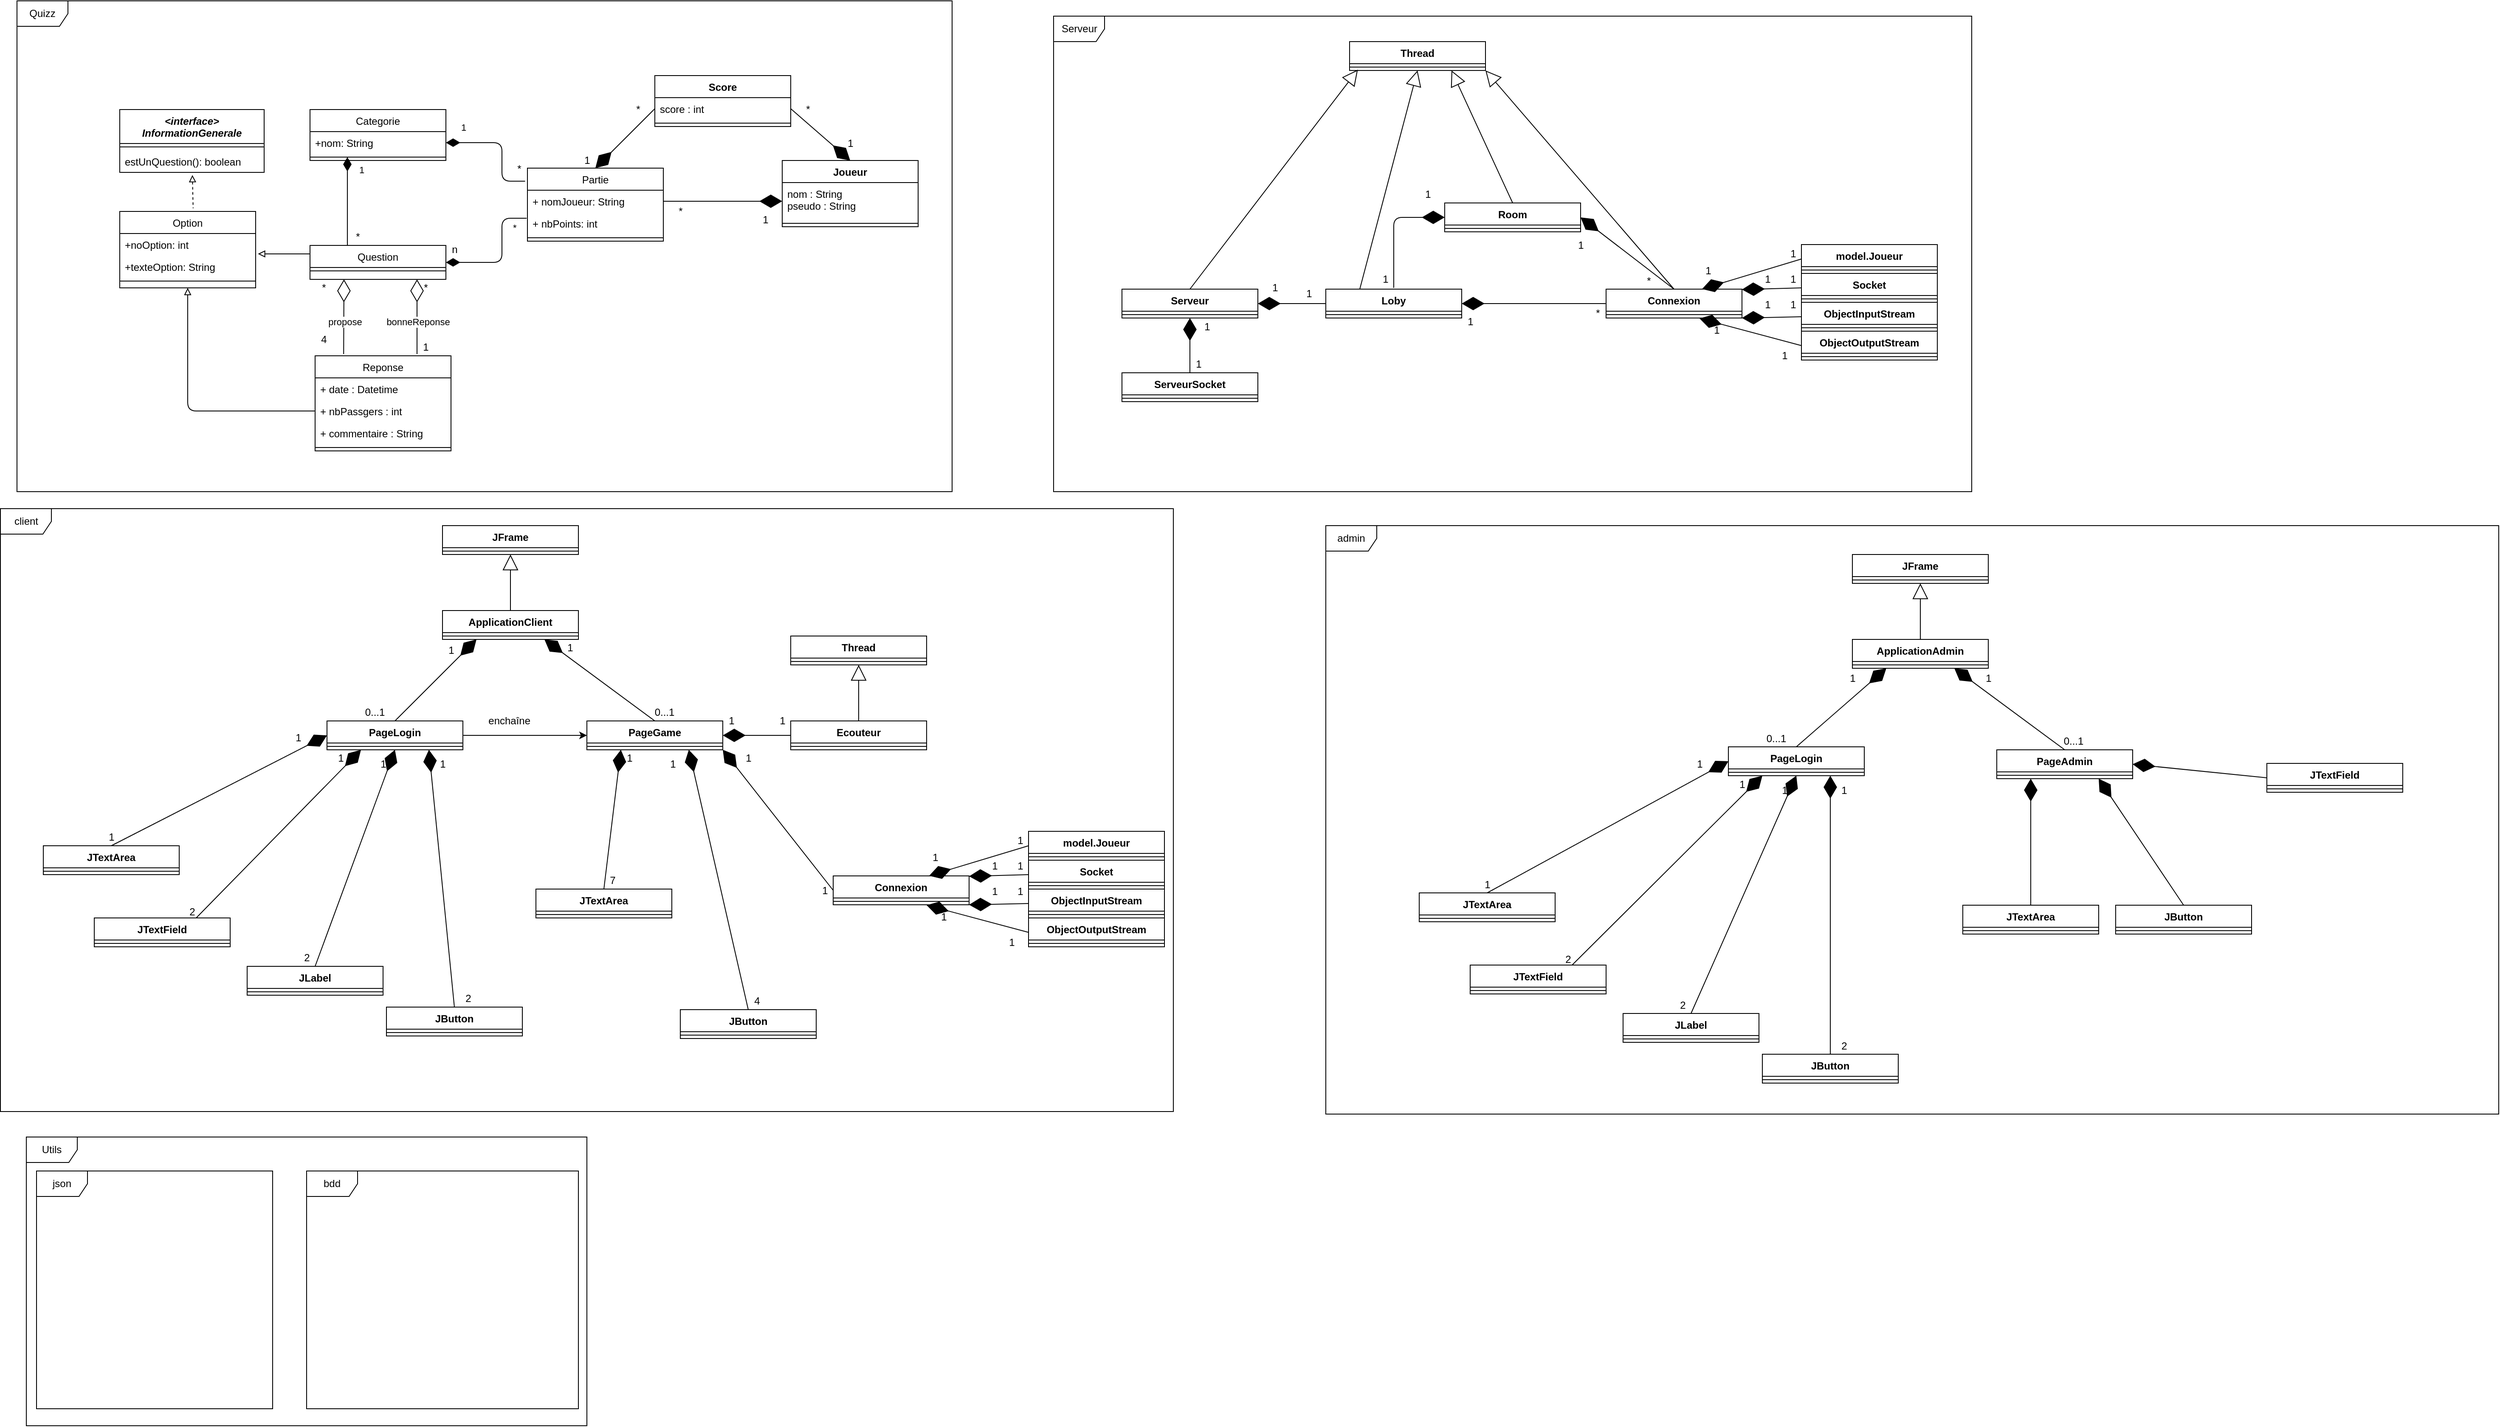 <mxfile version="13.10.4" type="github"><diagram id="BRMGR8BmxeOIohEPxRmn" name="Page-1"><mxGraphModel dx="1622" dy="764" grid="1" gridSize="10" guides="1" tooltips="1" connect="1" arrows="1" fold="1" page="1" pageScale="1" pageWidth="827" pageHeight="1169" math="0" shadow="0"><root><mxCell id="0"/><mxCell id="1" parent="0"/><mxCell id="jFmtSgG8iddwXYUBro4z-32" value="Question" style="swimlane;fontStyle=0;align=center;verticalAlign=top;childLayout=stackLayout;horizontal=1;startSize=26;horizontalStack=0;resizeParent=1;resizeLast=0;collapsible=1;marginBottom=0;rounded=0;shadow=0;strokeWidth=1;" parent="1" vertex="1"><mxGeometry x="844" y="390" width="160" height="40" as="geometry"><mxRectangle x="230" y="140" width="160" height="26" as="alternateBounds"/></mxGeometry></mxCell><mxCell id="jFmtSgG8iddwXYUBro4z-33" value="" style="line;html=1;strokeWidth=1;align=left;verticalAlign=middle;spacingTop=-1;spacingLeft=3;spacingRight=3;rotatable=0;labelPosition=right;points=[];portConstraint=eastwest;" parent="jFmtSgG8iddwXYUBro4z-32" vertex="1"><mxGeometry y="26" width="160" height="8" as="geometry"/></mxCell><mxCell id="jFmtSgG8iddwXYUBro4z-34" value="Reponse&#10;" style="swimlane;fontStyle=0;align=center;verticalAlign=top;childLayout=stackLayout;horizontal=1;startSize=26;horizontalStack=0;resizeParent=1;resizeLast=0;collapsible=1;marginBottom=0;rounded=0;shadow=0;strokeWidth=1;" parent="1" vertex="1"><mxGeometry x="850" y="520" width="160" height="112" as="geometry"><mxRectangle x="130" y="380" width="160" height="26" as="alternateBounds"/></mxGeometry></mxCell><mxCell id="jFmtSgG8iddwXYUBro4z-35" value="+ date : Datetime" style="text;align=left;verticalAlign=top;spacingLeft=4;spacingRight=4;overflow=hidden;rotatable=0;points=[[0,0.5],[1,0.5]];portConstraint=eastwest;" parent="jFmtSgG8iddwXYUBro4z-34" vertex="1"><mxGeometry y="26" width="160" height="26" as="geometry"/></mxCell><mxCell id="jFmtSgG8iddwXYUBro4z-36" value="+ nbPassgers : int" style="text;align=left;verticalAlign=top;spacingLeft=4;spacingRight=4;overflow=hidden;rotatable=0;points=[[0,0.5],[1,0.5]];portConstraint=eastwest;rounded=0;shadow=0;html=0;" parent="jFmtSgG8iddwXYUBro4z-34" vertex="1"><mxGeometry y="52" width="160" height="26" as="geometry"/></mxCell><mxCell id="jFmtSgG8iddwXYUBro4z-37" value="+ commentaire : String" style="text;align=left;verticalAlign=top;spacingLeft=4;spacingRight=4;overflow=hidden;rotatable=0;points=[[0,0.5],[1,0.5]];portConstraint=eastwest;rounded=0;shadow=0;html=0;" parent="jFmtSgG8iddwXYUBro4z-34" vertex="1"><mxGeometry y="78" width="160" height="26" as="geometry"/></mxCell><mxCell id="jFmtSgG8iddwXYUBro4z-38" value="" style="line;html=1;strokeWidth=1;align=left;verticalAlign=middle;spacingTop=-1;spacingLeft=3;spacingRight=3;rotatable=0;labelPosition=right;points=[];portConstraint=eastwest;" parent="jFmtSgG8iddwXYUBro4z-34" vertex="1"><mxGeometry y="104" width="160" height="8" as="geometry"/></mxCell><mxCell id="jFmtSgG8iddwXYUBro4z-39" value="Option" style="swimlane;fontStyle=0;align=center;verticalAlign=top;childLayout=stackLayout;horizontal=1;startSize=26;horizontalStack=0;resizeParent=1;resizeLast=0;collapsible=1;marginBottom=0;rounded=0;shadow=0;strokeWidth=1;" parent="1" vertex="1"><mxGeometry x="620" y="350" width="160" height="90" as="geometry"><mxRectangle x="340" y="380" width="170" height="26" as="alternateBounds"/></mxGeometry></mxCell><mxCell id="jFmtSgG8iddwXYUBro4z-40" value="+noOption: int&#10;" style="text;align=left;verticalAlign=top;spacingLeft=4;spacingRight=4;overflow=hidden;rotatable=0;points=[[0,0.5],[1,0.5]];portConstraint=eastwest;" parent="jFmtSgG8iddwXYUBro4z-39" vertex="1"><mxGeometry y="26" width="160" height="26" as="geometry"/></mxCell><mxCell id="jFmtSgG8iddwXYUBro4z-41" value="+texteOption: String" style="text;align=left;verticalAlign=top;spacingLeft=4;spacingRight=4;overflow=hidden;rotatable=0;points=[[0,0.5],[1,0.5]];portConstraint=eastwest;" parent="jFmtSgG8iddwXYUBro4z-39" vertex="1"><mxGeometry y="52" width="160" height="26" as="geometry"/></mxCell><mxCell id="jFmtSgG8iddwXYUBro4z-42" value="" style="line;html=1;strokeWidth=1;align=left;verticalAlign=middle;spacingTop=-1;spacingLeft=3;spacingRight=3;rotatable=0;labelPosition=right;points=[];portConstraint=eastwest;" parent="jFmtSgG8iddwXYUBro4z-39" vertex="1"><mxGeometry y="78" width="160" height="8" as="geometry"/></mxCell><mxCell id="jFmtSgG8iddwXYUBro4z-43" value="&lt;interface&gt; &#10;InformationGenerale" style="swimlane;fontStyle=3;align=center;verticalAlign=top;childLayout=stackLayout;horizontal=1;startSize=40;horizontalStack=0;resizeParent=1;resizeLast=0;collapsible=1;marginBottom=0;rounded=0;shadow=0;strokeWidth=1;" parent="1" vertex="1"><mxGeometry x="620" y="230" width="170" height="74" as="geometry"><mxRectangle x="130" y="380" width="160" height="26" as="alternateBounds"/></mxGeometry></mxCell><mxCell id="jFmtSgG8iddwXYUBro4z-44" value="" style="line;html=1;strokeWidth=1;align=left;verticalAlign=middle;spacingTop=-1;spacingLeft=3;spacingRight=3;rotatable=0;labelPosition=right;points=[];portConstraint=eastwest;" parent="jFmtSgG8iddwXYUBro4z-43" vertex="1"><mxGeometry y="40" width="170" height="8" as="geometry"/></mxCell><mxCell id="jFmtSgG8iddwXYUBro4z-45" value="estUnQuestion(): boolean" style="text;align=left;verticalAlign=top;spacingLeft=4;spacingRight=4;overflow=hidden;rotatable=0;points=[[0,0.5],[1,0.5]];portConstraint=eastwest;" parent="jFmtSgG8iddwXYUBro4z-43" vertex="1"><mxGeometry y="48" width="170" height="26" as="geometry"/></mxCell><mxCell id="jFmtSgG8iddwXYUBro4z-46" value="Categorie" style="swimlane;fontStyle=0;align=center;verticalAlign=top;childLayout=stackLayout;horizontal=1;startSize=26;horizontalStack=0;resizeParent=1;resizeLast=0;collapsible=1;marginBottom=0;rounded=0;shadow=0;strokeWidth=1;" parent="1" vertex="1"><mxGeometry x="844" y="230" width="160" height="60" as="geometry"><mxRectangle x="340" y="380" width="170" height="26" as="alternateBounds"/></mxGeometry></mxCell><mxCell id="jFmtSgG8iddwXYUBro4z-47" value="+nom: String&#10;" style="text;align=left;verticalAlign=top;spacingLeft=4;spacingRight=4;overflow=hidden;rotatable=0;points=[[0,0.5],[1,0.5]];portConstraint=eastwest;" parent="jFmtSgG8iddwXYUBro4z-46" vertex="1"><mxGeometry y="26" width="160" height="26" as="geometry"/></mxCell><mxCell id="jFmtSgG8iddwXYUBro4z-48" value="" style="line;html=1;strokeWidth=1;align=left;verticalAlign=middle;spacingTop=-1;spacingLeft=3;spacingRight=3;rotatable=0;labelPosition=right;points=[];portConstraint=eastwest;" parent="jFmtSgG8iddwXYUBro4z-46" vertex="1"><mxGeometry y="52" width="160" height="8" as="geometry"/></mxCell><mxCell id="jFmtSgG8iddwXYUBro4z-49" value="Partie" style="swimlane;fontStyle=0;align=center;verticalAlign=top;childLayout=stackLayout;horizontal=1;startSize=26;horizontalStack=0;resizeParent=1;resizeLast=0;collapsible=1;marginBottom=0;rounded=0;shadow=0;strokeWidth=1;" parent="1" vertex="1"><mxGeometry x="1100" y="299" width="160" height="86" as="geometry"><mxRectangle x="340" y="380" width="170" height="26" as="alternateBounds"/></mxGeometry></mxCell><mxCell id="jFmtSgG8iddwXYUBro4z-50" value="+ nomJoueur: String&#10;" style="text;align=left;verticalAlign=top;spacingLeft=4;spacingRight=4;overflow=hidden;rotatable=0;points=[[0,0.5],[1,0.5]];portConstraint=eastwest;" parent="jFmtSgG8iddwXYUBro4z-49" vertex="1"><mxGeometry y="26" width="160" height="26" as="geometry"/></mxCell><mxCell id="jFmtSgG8iddwXYUBro4z-51" value="+ nbPoints: int&#10;" style="text;align=left;verticalAlign=top;spacingLeft=4;spacingRight=4;overflow=hidden;rotatable=0;points=[[0,0.5],[1,0.5]];portConstraint=eastwest;" parent="jFmtSgG8iddwXYUBro4z-49" vertex="1"><mxGeometry y="52" width="160" height="26" as="geometry"/></mxCell><mxCell id="jFmtSgG8iddwXYUBro4z-52" value="" style="line;html=1;strokeWidth=1;align=left;verticalAlign=middle;spacingTop=-1;spacingLeft=3;spacingRight=3;rotatable=0;labelPosition=right;points=[];portConstraint=eastwest;" parent="jFmtSgG8iddwXYUBro4z-49" vertex="1"><mxGeometry y="78" width="160" height="8" as="geometry"/></mxCell><mxCell id="jFmtSgG8iddwXYUBro4z-53" value="" style="endArrow=none;dashed=1;endFill=0;endSize=12;html=1;exitX=0.503;exitY=1.119;exitDx=0;exitDy=0;exitPerimeter=0;entryX=0.54;entryY=-0.042;entryDx=0;entryDy=0;startArrow=block;startFill=0;entryPerimeter=0;" parent="1" source="jFmtSgG8iddwXYUBro4z-45" target="jFmtSgG8iddwXYUBro4z-39" edge="1"><mxGeometry width="160" relative="1" as="geometry"><mxPoint x="810" y="530" as="sourcePoint"/><mxPoint x="970" y="530" as="targetPoint"/></mxGeometry></mxCell><mxCell id="jFmtSgG8iddwXYUBro4z-54" value="" style="endArrow=none;endSize=16;endFill=0;html=1;exitX=1.017;exitY=-0.077;exitDx=0;exitDy=0;entryX=0;entryY=0.25;entryDx=0;entryDy=0;startArrow=block;startFill=0;exitPerimeter=0;" parent="1" source="jFmtSgG8iddwXYUBro4z-41" target="jFmtSgG8iddwXYUBro4z-32" edge="1"><mxGeometry width="160" relative="1" as="geometry"><mxPoint x="810" y="530" as="sourcePoint"/><mxPoint x="840" y="410" as="targetPoint"/><Array as="points"/></mxGeometry></mxCell><mxCell id="jFmtSgG8iddwXYUBro4z-55" value="" style="endArrow=none;endSize=16;endFill=0;html=1;exitX=0.5;exitY=1;exitDx=0;exitDy=0;entryX=0;entryY=0.5;entryDx=0;entryDy=0;startArrow=block;startFill=0;" parent="1" source="jFmtSgG8iddwXYUBro4z-39" target="jFmtSgG8iddwXYUBro4z-36" edge="1"><mxGeometry width="160" relative="1" as="geometry"><mxPoint x="810" y="530" as="sourcePoint"/><mxPoint x="970" y="530" as="targetPoint"/><Array as="points"><mxPoint x="700" y="585"/></Array></mxGeometry></mxCell><mxCell id="jFmtSgG8iddwXYUBro4z-56" value="&lt;div&gt;n&lt;/div&gt;" style="text;html=1;align=center;verticalAlign=middle;resizable=0;points=[];autosize=1;" parent="1" vertex="1"><mxGeometry x="1004" y="385" width="20" height="20" as="geometry"/></mxCell><mxCell id="jFmtSgG8iddwXYUBro4z-57" value="*" style="text;html=1;align=center;verticalAlign=middle;resizable=0;points=[];autosize=1;" parent="1" vertex="1"><mxGeometry x="890" y="370" width="20" height="20" as="geometry"/></mxCell><mxCell id="jFmtSgG8iddwXYUBro4z-58" value="1" style="text;html=1;align=center;verticalAlign=middle;resizable=0;points=[];autosize=1;" parent="1" vertex="1"><mxGeometry x="970" y="500" width="20" height="20" as="geometry"/></mxCell><mxCell id="jFmtSgG8iddwXYUBro4z-59" value="*" style="text;html=1;align=center;verticalAlign=middle;resizable=0;points=[];autosize=1;" parent="1" vertex="1"><mxGeometry x="970" y="430" width="20" height="20" as="geometry"/></mxCell><mxCell id="jFmtSgG8iddwXYUBro4z-60" value="" style="endArrow=diamondThin;endFill=0;endSize=24;html=1;exitX=0.21;exitY=-0.018;exitDx=0;exitDy=0;exitPerimeter=0;entryX=0.25;entryY=1;entryDx=0;entryDy=0;" parent="1" source="jFmtSgG8iddwXYUBro4z-34" target="jFmtSgG8iddwXYUBro4z-32" edge="1"><mxGeometry width="160" relative="1" as="geometry"><mxPoint x="830" y="440" as="sourcePoint"/><mxPoint x="990" y="440" as="targetPoint"/></mxGeometry></mxCell><mxCell id="jFmtSgG8iddwXYUBro4z-61" value="propose" style="edgeLabel;html=1;align=center;verticalAlign=middle;resizable=0;points=[];" parent="jFmtSgG8iddwXYUBro4z-60" vertex="1" connectable="0"><mxGeometry x="-0.139" y="-1" relative="1" as="geometry"><mxPoint as="offset"/></mxGeometry></mxCell><mxCell id="jFmtSgG8iddwXYUBro4z-62" value="*" style="text;html=1;align=center;verticalAlign=middle;resizable=0;points=[];autosize=1;" parent="1" vertex="1"><mxGeometry x="850" y="430" width="20" height="20" as="geometry"/></mxCell><mxCell id="jFmtSgG8iddwXYUBro4z-63" value="4" style="text;html=1;align=center;verticalAlign=middle;resizable=0;points=[];autosize=1;" parent="1" vertex="1"><mxGeometry x="850" y="491" width="20" height="20" as="geometry"/></mxCell><mxCell id="jFmtSgG8iddwXYUBro4z-64" value="1" style="endArrow=none;html=1;endSize=12;startArrow=diamondThin;startSize=14;startFill=1;edgeStyle=orthogonalEdgeStyle;align=left;verticalAlign=bottom;endFill=0;" parent="1" target="jFmtSgG8iddwXYUBro4z-32" edge="1"><mxGeometry x="-0.541" y="12" relative="1" as="geometry"><mxPoint x="888" y="286" as="sourcePoint"/><mxPoint x="1050" y="330" as="targetPoint"/><Array as="points"><mxPoint x="888" y="360"/><mxPoint x="888" y="360"/></Array><mxPoint as="offset"/></mxGeometry></mxCell><mxCell id="jFmtSgG8iddwXYUBro4z-65" value="&lt;div&gt;*&lt;/div&gt;" style="endArrow=none;html=1;endSize=12;startArrow=diamondThin;startSize=14;startFill=1;edgeStyle=orthogonalEdgeStyle;align=left;verticalAlign=bottom;exitX=1;exitY=0.5;exitDx=0;exitDy=0;endFill=0;entryX=-0.006;entryY=0.269;entryDx=0;entryDy=0;entryPerimeter=0;" parent="1" source="jFmtSgG8iddwXYUBro4z-32" target="jFmtSgG8iddwXYUBro4z-51" edge="1"><mxGeometry x="0.751" y="-20" relative="1" as="geometry"><mxPoint x="1080" y="500.004" as="sourcePoint"/><mxPoint x="1080.022" y="603.82" as="targetPoint"/><Array as="points"><mxPoint x="1070" y="410"/><mxPoint x="1070" y="358"/></Array><mxPoint as="offset"/></mxGeometry></mxCell><mxCell id="jFmtSgG8iddwXYUBro4z-66" value="" style="endArrow=diamondThin;endFill=0;endSize=24;html=1;" parent="1" edge="1"><mxGeometry width="160" relative="1" as="geometry"><mxPoint x="970" y="518" as="sourcePoint"/><mxPoint x="970" y="430" as="targetPoint"/></mxGeometry></mxCell><mxCell id="jFmtSgG8iddwXYUBro4z-67" value="&lt;div&gt;bonneReponse&lt;/div&gt;" style="edgeLabel;html=1;align=center;verticalAlign=middle;resizable=0;points=[];" parent="jFmtSgG8iddwXYUBro4z-66" vertex="1" connectable="0"><mxGeometry x="-0.139" y="-1" relative="1" as="geometry"><mxPoint as="offset"/></mxGeometry></mxCell><mxCell id="jFmtSgG8iddwXYUBro4z-68" value="1" style="endArrow=none;html=1;endSize=12;startArrow=diamondThin;startSize=14;startFill=1;edgeStyle=orthogonalEdgeStyle;align=left;verticalAlign=bottom;endFill=0;exitX=1;exitY=0.5;exitDx=0;exitDy=0;entryX=-0.017;entryY=0.179;entryDx=0;entryDy=0;entryPerimeter=0;" parent="1" source="jFmtSgG8iddwXYUBro4z-47" target="jFmtSgG8iddwXYUBro4z-49" edge="1"><mxGeometry x="-0.769" y="9" relative="1" as="geometry"><mxPoint x="888" y="286" as="sourcePoint"/><mxPoint x="888" y="390" as="targetPoint"/><Array as="points"><mxPoint x="1070" y="269"/><mxPoint x="1070" y="314"/></Array><mxPoint as="offset"/></mxGeometry></mxCell><mxCell id="jFmtSgG8iddwXYUBro4z-69" value="*" style="text;html=1;align=center;verticalAlign=middle;resizable=0;points=[];autosize=1;" parent="1" vertex="1"><mxGeometry x="1080" y="290" width="20" height="20" as="geometry"/></mxCell><mxCell id="jFmtSgG8iddwXYUBro4z-70" value="&lt;div&gt;Quizz&lt;/div&gt;" style="shape=umlFrame;whiteSpace=wrap;html=1;fillColor=none;" parent="1" vertex="1"><mxGeometry x="499" y="102" width="1101" height="578" as="geometry"/></mxCell><mxCell id="jFmtSgG8iddwXYUBro4z-71" value="Thread&#10;" style="swimlane;fontStyle=1;align=center;verticalAlign=top;childLayout=stackLayout;horizontal=1;startSize=26;horizontalStack=0;resizeParent=1;resizeParentMax=0;resizeLast=0;collapsible=1;marginBottom=0;" parent="1" vertex="1"><mxGeometry x="2068" y="150" width="160" height="34" as="geometry"/></mxCell><mxCell id="jFmtSgG8iddwXYUBro4z-73" value="" style="line;strokeWidth=1;fillColor=none;align=left;verticalAlign=middle;spacingTop=-1;spacingLeft=3;spacingRight=3;rotatable=0;labelPosition=right;points=[];portConstraint=eastwest;" parent="jFmtSgG8iddwXYUBro4z-71" vertex="1"><mxGeometry y="26" width="160" height="8" as="geometry"/></mxCell><mxCell id="jFmtSgG8iddwXYUBro4z-75" value="Serveur" style="swimlane;fontStyle=1;align=center;verticalAlign=top;childLayout=stackLayout;horizontal=1;startSize=26;horizontalStack=0;resizeParent=1;resizeParentMax=0;resizeLast=0;collapsible=1;marginBottom=0;" parent="1" vertex="1"><mxGeometry x="1800" y="441.5" width="160" height="34" as="geometry"/></mxCell><mxCell id="jFmtSgG8iddwXYUBro4z-77" value="" style="line;strokeWidth=1;fillColor=none;align=left;verticalAlign=middle;spacingTop=-1;spacingLeft=3;spacingRight=3;rotatable=0;labelPosition=right;points=[];portConstraint=eastwest;" parent="jFmtSgG8iddwXYUBro4z-75" vertex="1"><mxGeometry y="26" width="160" height="8" as="geometry"/></mxCell><mxCell id="jFmtSgG8iddwXYUBro4z-79" value="ServeurSocket" style="swimlane;fontStyle=1;align=center;verticalAlign=top;childLayout=stackLayout;horizontal=1;startSize=26;horizontalStack=0;resizeParent=1;resizeParentMax=0;resizeLast=0;collapsible=1;marginBottom=0;" parent="1" vertex="1"><mxGeometry x="1800" y="540" width="160" height="34" as="geometry"/></mxCell><mxCell id="jFmtSgG8iddwXYUBro4z-80" value="" style="line;strokeWidth=1;fillColor=none;align=left;verticalAlign=middle;spacingTop=-1;spacingLeft=3;spacingRight=3;rotatable=0;labelPosition=right;points=[];portConstraint=eastwest;" parent="jFmtSgG8iddwXYUBro4z-79" vertex="1"><mxGeometry y="26" width="160" height="8" as="geometry"/></mxCell><mxCell id="jFmtSgG8iddwXYUBro4z-85" value="Connexion" style="swimlane;fontStyle=1;align=center;verticalAlign=top;childLayout=stackLayout;horizontal=1;startSize=26;horizontalStack=0;resizeParent=1;resizeParentMax=0;resizeLast=0;collapsible=1;marginBottom=0;" parent="1" vertex="1"><mxGeometry x="2370" y="441.5" width="160" height="34" as="geometry"/></mxCell><mxCell id="jFmtSgG8iddwXYUBro4z-86" value="" style="line;strokeWidth=1;fillColor=none;align=left;verticalAlign=middle;spacingTop=-1;spacingLeft=3;spacingRight=3;rotatable=0;labelPosition=right;points=[];portConstraint=eastwest;" parent="jFmtSgG8iddwXYUBro4z-85" vertex="1"><mxGeometry y="26" width="160" height="8" as="geometry"/></mxCell><mxCell id="jFmtSgG8iddwXYUBro4z-87" value="Socket" style="swimlane;fontStyle=1;align=center;verticalAlign=top;childLayout=stackLayout;horizontal=1;startSize=26;horizontalStack=0;resizeParent=1;resizeParentMax=0;resizeLast=0;collapsible=1;marginBottom=0;" parent="1" vertex="1"><mxGeometry x="2600" y="423" width="160" height="34" as="geometry"/></mxCell><mxCell id="jFmtSgG8iddwXYUBro4z-88" value="" style="line;strokeWidth=1;fillColor=none;align=left;verticalAlign=middle;spacingTop=-1;spacingLeft=3;spacingRight=3;rotatable=0;labelPosition=right;points=[];portConstraint=eastwest;" parent="jFmtSgG8iddwXYUBro4z-87" vertex="1"><mxGeometry y="26" width="160" height="8" as="geometry"/></mxCell><mxCell id="jFmtSgG8iddwXYUBro4z-89" value="ObjectInputStream" style="swimlane;fontStyle=1;align=center;verticalAlign=top;childLayout=stackLayout;horizontal=1;startSize=26;horizontalStack=0;resizeParent=1;resizeParentMax=0;resizeLast=0;collapsible=1;marginBottom=0;" parent="1" vertex="1"><mxGeometry x="2600" y="457" width="160" height="34" as="geometry"/></mxCell><mxCell id="jFmtSgG8iddwXYUBro4z-90" value="" style="line;strokeWidth=1;fillColor=none;align=left;verticalAlign=middle;spacingTop=-1;spacingLeft=3;spacingRight=3;rotatable=0;labelPosition=right;points=[];portConstraint=eastwest;" parent="jFmtSgG8iddwXYUBro4z-89" vertex="1"><mxGeometry y="26" width="160" height="8" as="geometry"/></mxCell><mxCell id="jFmtSgG8iddwXYUBro4z-91" value="ObjectOutputStream" style="swimlane;fontStyle=1;align=center;verticalAlign=top;childLayout=stackLayout;horizontal=1;startSize=26;horizontalStack=0;resizeParent=1;resizeParentMax=0;resizeLast=0;collapsible=1;marginBottom=0;" parent="1" vertex="1"><mxGeometry x="2600" y="491" width="160" height="34" as="geometry"/></mxCell><mxCell id="jFmtSgG8iddwXYUBro4z-92" value="" style="line;strokeWidth=1;fillColor=none;align=left;verticalAlign=middle;spacingTop=-1;spacingLeft=3;spacingRight=3;rotatable=0;labelPosition=right;points=[];portConstraint=eastwest;" parent="jFmtSgG8iddwXYUBro4z-91" vertex="1"><mxGeometry y="26" width="160" height="8" as="geometry"/></mxCell><mxCell id="jFmtSgG8iddwXYUBro4z-95" value="" style="endArrow=diamondThin;endFill=1;endSize=24;html=1;entryX=0.5;entryY=1;entryDx=0;entryDy=0;exitX=0.5;exitY=0;exitDx=0;exitDy=0;" parent="1" source="jFmtSgG8iddwXYUBro4z-79" target="jFmtSgG8iddwXYUBro4z-75" edge="1"><mxGeometry width="160" relative="1" as="geometry"><mxPoint x="1630" y="469" as="sourcePoint"/><mxPoint x="1790" y="469" as="targetPoint"/></mxGeometry></mxCell><mxCell id="jFmtSgG8iddwXYUBro4z-96" value="" style="endArrow=diamondThin;endFill=1;endSize=24;html=1;exitX=0;exitY=0.5;exitDx=0;exitDy=0;" parent="1" source="jFmtSgG8iddwXYUBro4z-91" edge="1"><mxGeometry width="160" relative="1" as="geometry"><mxPoint x="2571" y="475.5" as="sourcePoint"/><mxPoint x="2480" y="476" as="targetPoint"/></mxGeometry></mxCell><mxCell id="jFmtSgG8iddwXYUBro4z-97" value="" style="endArrow=diamondThin;endFill=1;endSize=24;html=1;exitX=0;exitY=0.5;exitDx=0;exitDy=0;entryX=1;entryY=1;entryDx=0;entryDy=0;" parent="1" source="jFmtSgG8iddwXYUBro4z-89" target="jFmtSgG8iddwXYUBro4z-85" edge="1"><mxGeometry width="160" relative="1" as="geometry"><mxPoint x="2680" y="305.32" as="sourcePoint"/><mxPoint x="2840" y="305.32" as="targetPoint"/></mxGeometry></mxCell><mxCell id="jFmtSgG8iddwXYUBro4z-98" value="" style="endArrow=diamondThin;endFill=1;endSize=24;html=1;exitX=0;exitY=0.5;exitDx=0;exitDy=0;" parent="1" source="jFmtSgG8iddwXYUBro4z-87" edge="1"><mxGeometry width="160" relative="1" as="geometry"><mxPoint x="2490" y="236.5" as="sourcePoint"/><mxPoint x="2530" y="442" as="targetPoint"/></mxGeometry></mxCell><mxCell id="jFmtSgG8iddwXYUBro4z-105" value="model.Joueur" style="swimlane;fontStyle=1;align=center;verticalAlign=top;childLayout=stackLayout;horizontal=1;startSize=26;horizontalStack=0;resizeParent=1;resizeParentMax=0;resizeLast=0;collapsible=1;marginBottom=0;" parent="1" vertex="1"><mxGeometry x="2600" y="389" width="160" height="34" as="geometry"/></mxCell><mxCell id="jFmtSgG8iddwXYUBro4z-106" value="" style="line;strokeWidth=1;fillColor=none;align=left;verticalAlign=middle;spacingTop=-1;spacingLeft=3;spacingRight=3;rotatable=0;labelPosition=right;points=[];portConstraint=eastwest;" parent="jFmtSgG8iddwXYUBro4z-105" vertex="1"><mxGeometry y="26" width="160" height="8" as="geometry"/></mxCell><mxCell id="jFmtSgG8iddwXYUBro4z-109" value="" style="endArrow=diamondThin;endFill=1;endSize=24;html=1;exitX=0;exitY=0.5;exitDx=0;exitDy=0;entryX=0.706;entryY=-0.005;entryDx=0;entryDy=0;entryPerimeter=0;" parent="1" source="jFmtSgG8iddwXYUBro4z-105" target="jFmtSgG8iddwXYUBro4z-85" edge="1"><mxGeometry width="160" relative="1" as="geometry"><mxPoint x="2560" y="346.5" as="sourcePoint"/><mxPoint x="2530" y="386.5" as="targetPoint"/></mxGeometry></mxCell><mxCell id="jFmtSgG8iddwXYUBro4z-114" value="Joueur" style="swimlane;fontStyle=1;align=center;verticalAlign=top;childLayout=stackLayout;horizontal=1;startSize=26;horizontalStack=0;resizeParent=1;resizeParentMax=0;resizeLast=0;collapsible=1;marginBottom=0;" parent="1" vertex="1"><mxGeometry x="1400" y="290" width="160" height="78" as="geometry"/></mxCell><mxCell id="jFmtSgG8iddwXYUBro4z-115" value="nom : String&#10;pseudo : String" style="text;strokeColor=none;fillColor=none;align=left;verticalAlign=top;spacingLeft=4;spacingRight=4;overflow=hidden;rotatable=0;points=[[0,0.5],[1,0.5]];portConstraint=eastwest;" parent="jFmtSgG8iddwXYUBro4z-114" vertex="1"><mxGeometry y="26" width="160" height="44" as="geometry"/></mxCell><mxCell id="jFmtSgG8iddwXYUBro4z-116" value="" style="line;strokeWidth=1;fillColor=none;align=left;verticalAlign=middle;spacingTop=-1;spacingLeft=3;spacingRight=3;rotatable=0;labelPosition=right;points=[];portConstraint=eastwest;" parent="jFmtSgG8iddwXYUBro4z-114" vertex="1"><mxGeometry y="70" width="160" height="8" as="geometry"/></mxCell><mxCell id="jFmtSgG8iddwXYUBro4z-124" value="" style="endArrow=diamondThin;endFill=1;endSize=24;html=1;entryX=0;entryY=0.5;entryDx=0;entryDy=0;exitX=1;exitY=0.5;exitDx=0;exitDy=0;" parent="1" source="jFmtSgG8iddwXYUBro4z-50" target="jFmtSgG8iddwXYUBro4z-115" edge="1"><mxGeometry width="160" relative="1" as="geometry"><mxPoint x="1300" y="380" as="sourcePoint"/><mxPoint x="1270" y="470" as="targetPoint"/></mxGeometry></mxCell><mxCell id="jFmtSgG8iddwXYUBro4z-125" value="*" style="text;html=1;align=center;verticalAlign=middle;resizable=0;points=[];autosize=1;" parent="1" vertex="1"><mxGeometry x="1270" y="340" width="20" height="20" as="geometry"/></mxCell><mxCell id="jFmtSgG8iddwXYUBro4z-126" value="1" style="text;html=1;align=center;verticalAlign=middle;resizable=0;points=[];autosize=1;" parent="1" vertex="1"><mxGeometry x="1370" y="350" width="20" height="20" as="geometry"/></mxCell><mxCell id="jFmtSgG8iddwXYUBro4z-127" value="Score" style="swimlane;fontStyle=1;align=center;verticalAlign=top;childLayout=stackLayout;horizontal=1;startSize=26;horizontalStack=0;resizeParent=1;resizeParentMax=0;resizeLast=0;collapsible=1;marginBottom=0;" parent="1" vertex="1"><mxGeometry x="1250" y="190" width="160" height="60" as="geometry"/></mxCell><mxCell id="jFmtSgG8iddwXYUBro4z-128" value="score : int" style="text;strokeColor=none;fillColor=none;align=left;verticalAlign=top;spacingLeft=4;spacingRight=4;overflow=hidden;rotatable=0;points=[[0,0.5],[1,0.5]];portConstraint=eastwest;" parent="jFmtSgG8iddwXYUBro4z-127" vertex="1"><mxGeometry y="26" width="160" height="26" as="geometry"/></mxCell><mxCell id="jFmtSgG8iddwXYUBro4z-129" value="" style="line;strokeWidth=1;fillColor=none;align=left;verticalAlign=middle;spacingTop=-1;spacingLeft=3;spacingRight=3;rotatable=0;labelPosition=right;points=[];portConstraint=eastwest;" parent="jFmtSgG8iddwXYUBro4z-127" vertex="1"><mxGeometry y="52" width="160" height="8" as="geometry"/></mxCell><mxCell id="jFmtSgG8iddwXYUBro4z-132" value="" style="endArrow=diamondThin;endFill=1;endSize=24;html=1;exitX=1;exitY=0.5;exitDx=0;exitDy=0;entryX=0.5;entryY=0;entryDx=0;entryDy=0;" parent="1" source="jFmtSgG8iddwXYUBro4z-128" target="jFmtSgG8iddwXYUBro4z-114" edge="1"><mxGeometry width="160" relative="1" as="geometry"><mxPoint x="1410" y="210" as="sourcePoint"/><mxPoint x="1570" y="210" as="targetPoint"/></mxGeometry></mxCell><mxCell id="jFmtSgG8iddwXYUBro4z-133" value="" style="endArrow=diamondThin;endFill=1;endSize=24;html=1;exitX=0;exitY=0.5;exitDx=0;exitDy=0;entryX=0.5;entryY=0;entryDx=0;entryDy=0;" parent="1" source="jFmtSgG8iddwXYUBro4z-128" target="jFmtSgG8iddwXYUBro4z-49" edge="1"><mxGeometry width="160" relative="1" as="geometry"><mxPoint x="1050" y="190" as="sourcePoint"/><mxPoint x="1210" y="190" as="targetPoint"/></mxGeometry></mxCell><mxCell id="jFmtSgG8iddwXYUBro4z-134" value="*" style="text;html=1;align=center;verticalAlign=middle;resizable=0;points=[];autosize=1;" parent="1" vertex="1"><mxGeometry x="1420" y="220" width="20" height="20" as="geometry"/></mxCell><mxCell id="jFmtSgG8iddwXYUBro4z-135" value="1" style="text;html=1;align=center;verticalAlign=middle;resizable=0;points=[];autosize=1;" parent="1" vertex="1"><mxGeometry x="1470" y="260" width="20" height="20" as="geometry"/></mxCell><mxCell id="jFmtSgG8iddwXYUBro4z-136" value="1" style="text;html=1;align=center;verticalAlign=middle;resizable=0;points=[];autosize=1;" parent="1" vertex="1"><mxGeometry x="1160" y="280" width="20" height="20" as="geometry"/></mxCell><mxCell id="jFmtSgG8iddwXYUBro4z-137" value="*" style="text;html=1;align=center;verticalAlign=middle;resizable=0;points=[];autosize=1;" parent="1" vertex="1"><mxGeometry x="1220" y="220" width="20" height="20" as="geometry"/></mxCell><mxCell id="jFmtSgG8iddwXYUBro4z-138" value="Loby" style="swimlane;fontStyle=1;align=center;verticalAlign=top;childLayout=stackLayout;horizontal=1;startSize=26;horizontalStack=0;resizeParent=1;resizeParentMax=0;resizeLast=0;collapsible=1;marginBottom=0;" parent="1" vertex="1"><mxGeometry x="2040" y="441.5" width="160" height="34" as="geometry"/></mxCell><mxCell id="jFmtSgG8iddwXYUBro4z-140" value="" style="line;strokeWidth=1;fillColor=none;align=left;verticalAlign=middle;spacingTop=-1;spacingLeft=3;spacingRight=3;rotatable=0;labelPosition=right;points=[];portConstraint=eastwest;" parent="jFmtSgG8iddwXYUBro4z-138" vertex="1"><mxGeometry y="26" width="160" height="8" as="geometry"/></mxCell><mxCell id="jFmtSgG8iddwXYUBro4z-142" value="" style="endArrow=diamondThin;endFill=1;endSize=24;html=1;exitX=0;exitY=0.5;exitDx=0;exitDy=0;entryX=1;entryY=0.5;entryDx=0;entryDy=0;" parent="1" source="jFmtSgG8iddwXYUBro4z-138" target="jFmtSgG8iddwXYUBro4z-75" edge="1"><mxGeometry width="160" relative="1" as="geometry"><mxPoint x="2170" y="500" as="sourcePoint"/><mxPoint x="2330" y="500" as="targetPoint"/></mxGeometry></mxCell><mxCell id="jFmtSgG8iddwXYUBro4z-143" value="" style="endArrow=diamondThin;endFill=1;endSize=24;html=1;exitX=0;exitY=0.5;exitDx=0;exitDy=0;entryX=1;entryY=0.5;entryDx=0;entryDy=0;" parent="1" source="jFmtSgG8iddwXYUBro4z-85" target="jFmtSgG8iddwXYUBro4z-138" edge="1"><mxGeometry width="160" relative="1" as="geometry"><mxPoint x="2110" y="540" as="sourcePoint"/><mxPoint x="2150" y="350" as="targetPoint"/></mxGeometry></mxCell><mxCell id="jFmtSgG8iddwXYUBro4z-169" value="Room" style="swimlane;fontStyle=1;align=center;verticalAlign=top;childLayout=stackLayout;horizontal=1;startSize=26;horizontalStack=0;resizeParent=1;resizeParentMax=0;resizeLast=0;collapsible=1;marginBottom=0;" parent="1" vertex="1"><mxGeometry x="2180" y="340" width="160" height="34" as="geometry"/></mxCell><mxCell id="jFmtSgG8iddwXYUBro4z-171" value="" style="line;strokeWidth=1;fillColor=none;align=left;verticalAlign=middle;spacingTop=-1;spacingLeft=3;spacingRight=3;rotatable=0;labelPosition=right;points=[];portConstraint=eastwest;" parent="jFmtSgG8iddwXYUBro4z-169" vertex="1"><mxGeometry y="26" width="160" height="8" as="geometry"/></mxCell><mxCell id="jFmtSgG8iddwXYUBro4z-175" value="" style="endArrow=diamondThin;endFill=1;endSize=24;html=1;exitX=0.5;exitY=0;exitDx=0;exitDy=0;entryX=1;entryY=0.5;entryDx=0;entryDy=0;" parent="1" source="jFmtSgG8iddwXYUBro4z-85" target="jFmtSgG8iddwXYUBro4z-169" edge="1"><mxGeometry width="160" relative="1" as="geometry"><mxPoint x="2350" y="560" as="sourcePoint"/><mxPoint x="2510" y="560" as="targetPoint"/></mxGeometry></mxCell><mxCell id="jFmtSgG8iddwXYUBro4z-177" value="" style="endArrow=diamondThin;endFill=1;endSize=24;html=1;entryX=0;entryY=0.5;entryDx=0;entryDy=0;" parent="1" target="jFmtSgG8iddwXYUBro4z-169" edge="1"><mxGeometry width="160" relative="1" as="geometry"><mxPoint x="2120" y="440" as="sourcePoint"/><mxPoint x="2240" y="540" as="targetPoint"/><Array as="points"><mxPoint x="2120" y="357"/></Array></mxGeometry></mxCell><mxCell id="jFmtSgG8iddwXYUBro4z-179" value="" style="endArrow=block;endSize=16;endFill=0;html=1;exitX=0.5;exitY=0;exitDx=0;exitDy=0;entryX=0.061;entryY=0.875;entryDx=0;entryDy=0;entryPerimeter=0;" parent="1" source="jFmtSgG8iddwXYUBro4z-75" target="jFmtSgG8iddwXYUBro4z-73" edge="1"><mxGeometry width="160" relative="1" as="geometry"><mxPoint x="1880" y="238.82" as="sourcePoint"/><mxPoint x="2040" y="238.82" as="targetPoint"/></mxGeometry></mxCell><mxCell id="jFmtSgG8iddwXYUBro4z-181" value="" style="endArrow=block;endSize=16;endFill=0;html=1;exitX=0.25;exitY=0;exitDx=0;exitDy=0;entryX=0.5;entryY=1;entryDx=0;entryDy=0;" parent="1" source="jFmtSgG8iddwXYUBro4z-138" target="jFmtSgG8iddwXYUBro4z-71" edge="1"><mxGeometry width="160" relative="1" as="geometry"><mxPoint x="2010" y="432.68" as="sourcePoint"/><mxPoint x="2116" y="200" as="targetPoint"/></mxGeometry></mxCell><mxCell id="jFmtSgG8iddwXYUBro4z-182" value="" style="endArrow=block;endSize=16;endFill=0;html=1;entryX=0.75;entryY=1;entryDx=0;entryDy=0;" parent="1" target="jFmtSgG8iddwXYUBro4z-71" edge="1"><mxGeometry width="160" relative="1" as="geometry"><mxPoint x="2260" y="340" as="sourcePoint"/><mxPoint x="2420" y="137.32" as="targetPoint"/></mxGeometry></mxCell><mxCell id="jFmtSgG8iddwXYUBro4z-183" value="" style="endArrow=block;endSize=16;endFill=0;html=1;exitX=0.5;exitY=0;exitDx=0;exitDy=0;entryX=1;entryY=1;entryDx=0;entryDy=0;" parent="1" source="jFmtSgG8iddwXYUBro4z-85" target="jFmtSgG8iddwXYUBro4z-71" edge="1"><mxGeometry width="160" relative="1" as="geometry"><mxPoint x="2430" y="374" as="sourcePoint"/><mxPoint x="2590" y="171.32" as="targetPoint"/></mxGeometry></mxCell><mxCell id="jFmtSgG8iddwXYUBro4z-185" value="&lt;div&gt;Serveur&lt;/div&gt;" style="shape=umlFrame;whiteSpace=wrap;html=1;fillColor=none;" parent="1" vertex="1"><mxGeometry x="1719.5" y="120" width="1081" height="560" as="geometry"/></mxCell><mxCell id="E8JkrkgCadUgXfBp5r76-1" value="1" style="text;html=1;align=center;verticalAlign=middle;resizable=0;points=[];autosize=1;" parent="1" vertex="1"><mxGeometry x="1890" y="475.5" width="20" height="20" as="geometry"/></mxCell><mxCell id="E8JkrkgCadUgXfBp5r76-2" value="1" style="text;html=1;align=center;verticalAlign=middle;resizable=0;points=[];autosize=1;" parent="1" vertex="1"><mxGeometry x="1880" y="520" width="20" height="20" as="geometry"/></mxCell><mxCell id="E8JkrkgCadUgXfBp5r76-3" value="1" style="text;html=1;align=center;verticalAlign=middle;resizable=0;points=[];autosize=1;" parent="1" vertex="1"><mxGeometry x="1970" y="430" width="20" height="20" as="geometry"/></mxCell><mxCell id="E8JkrkgCadUgXfBp5r76-4" value="1" style="text;html=1;align=center;verticalAlign=middle;resizable=0;points=[];autosize=1;" parent="1" vertex="1"><mxGeometry x="2010" y="437" width="20" height="20" as="geometry"/></mxCell><mxCell id="E8JkrkgCadUgXfBp5r76-5" value="1" style="text;html=1;align=center;verticalAlign=middle;resizable=0;points=[];autosize=1;" parent="1" vertex="1"><mxGeometry x="2100" y="420" width="20" height="20" as="geometry"/></mxCell><mxCell id="E8JkrkgCadUgXfBp5r76-6" value="1" style="text;html=1;align=center;verticalAlign=middle;resizable=0;points=[];autosize=1;" parent="1" vertex="1"><mxGeometry x="2150" y="320" width="20" height="20" as="geometry"/></mxCell><mxCell id="E8JkrkgCadUgXfBp5r76-7" value="1" style="text;html=1;align=center;verticalAlign=middle;resizable=0;points=[];autosize=1;" parent="1" vertex="1"><mxGeometry x="2200" y="470" width="20" height="20" as="geometry"/></mxCell><mxCell id="E8JkrkgCadUgXfBp5r76-8" value="1" style="text;html=1;align=center;verticalAlign=middle;resizable=0;points=[];autosize=1;" parent="1" vertex="1"><mxGeometry x="2330" y="380" width="20" height="20" as="geometry"/></mxCell><mxCell id="E8JkrkgCadUgXfBp5r76-9" value="*" style="text;html=1;align=center;verticalAlign=middle;resizable=0;points=[];autosize=1;" parent="1" vertex="1"><mxGeometry x="2410" y="421.5" width="20" height="20" as="geometry"/></mxCell><mxCell id="E8JkrkgCadUgXfBp5r76-10" value="*" style="text;html=1;align=center;verticalAlign=middle;resizable=0;points=[];autosize=1;" parent="1" vertex="1"><mxGeometry x="2350" y="460" width="20" height="20" as="geometry"/></mxCell><mxCell id="E8JkrkgCadUgXfBp5r76-11" value="1" style="text;html=1;align=center;verticalAlign=middle;resizable=0;points=[];autosize=1;" parent="1" vertex="1"><mxGeometry x="2480" y="410" width="20" height="20" as="geometry"/></mxCell><mxCell id="E8JkrkgCadUgXfBp5r76-12" value="1" style="text;html=1;align=center;verticalAlign=middle;resizable=0;points=[];autosize=1;" parent="1" vertex="1"><mxGeometry x="2580" y="390" width="20" height="20" as="geometry"/></mxCell><mxCell id="E8JkrkgCadUgXfBp5r76-16" value="1" style="text;html=1;align=center;verticalAlign=middle;resizable=0;points=[];autosize=1;" parent="1" vertex="1"><mxGeometry x="2550" y="420" width="20" height="20" as="geometry"/></mxCell><mxCell id="E8JkrkgCadUgXfBp5r76-19" value="1" style="text;html=1;align=center;verticalAlign=middle;resizable=0;points=[];autosize=1;" parent="1" vertex="1"><mxGeometry x="2580" y="420" width="20" height="20" as="geometry"/></mxCell><mxCell id="E8JkrkgCadUgXfBp5r76-20" value="1" style="text;html=1;align=center;verticalAlign=middle;resizable=0;points=[];autosize=1;" parent="1" vertex="1"><mxGeometry x="2550" y="450" width="20" height="20" as="geometry"/></mxCell><mxCell id="E8JkrkgCadUgXfBp5r76-21" value="1" style="text;html=1;align=center;verticalAlign=middle;resizable=0;points=[];autosize=1;" parent="1" vertex="1"><mxGeometry x="2580" y="450" width="20" height="20" as="geometry"/></mxCell><mxCell id="E8JkrkgCadUgXfBp5r76-22" value="1" style="text;html=1;align=center;verticalAlign=middle;resizable=0;points=[];autosize=1;" parent="1" vertex="1"><mxGeometry x="2490" y="480" width="20" height="20" as="geometry"/></mxCell><mxCell id="E8JkrkgCadUgXfBp5r76-23" value="1" style="text;html=1;align=center;verticalAlign=middle;resizable=0;points=[];autosize=1;" parent="1" vertex="1"><mxGeometry x="2570" y="510" width="20" height="20" as="geometry"/></mxCell><mxCell id="E8JkrkgCadUgXfBp5r76-24" value="ApplicationClient" style="swimlane;fontStyle=1;align=center;verticalAlign=top;childLayout=stackLayout;horizontal=1;startSize=26;horizontalStack=0;resizeParent=1;resizeParentMax=0;resizeLast=0;collapsible=1;marginBottom=0;" parent="1" vertex="1"><mxGeometry x="1000" y="820" width="160" height="34" as="geometry"/></mxCell><mxCell id="E8JkrkgCadUgXfBp5r76-26" value="" style="line;strokeWidth=1;fillColor=none;align=left;verticalAlign=middle;spacingTop=-1;spacingLeft=3;spacingRight=3;rotatable=0;labelPosition=right;points=[];portConstraint=eastwest;" parent="E8JkrkgCadUgXfBp5r76-24" vertex="1"><mxGeometry y="26" width="160" height="8" as="geometry"/></mxCell><mxCell id="E8JkrkgCadUgXfBp5r76-28" value="JFrame" style="swimlane;fontStyle=1;align=center;verticalAlign=top;childLayout=stackLayout;horizontal=1;startSize=26;horizontalStack=0;resizeParent=1;resizeParentMax=0;resizeLast=0;collapsible=1;marginBottom=0;" parent="1" vertex="1"><mxGeometry x="1000" y="720" width="160" height="34" as="geometry"/></mxCell><mxCell id="E8JkrkgCadUgXfBp5r76-29" value="" style="line;strokeWidth=1;fillColor=none;align=left;verticalAlign=middle;spacingTop=-1;spacingLeft=3;spacingRight=3;rotatable=0;labelPosition=right;points=[];portConstraint=eastwest;" parent="E8JkrkgCadUgXfBp5r76-28" vertex="1"><mxGeometry y="26" width="160" height="8" as="geometry"/></mxCell><mxCell id="E8JkrkgCadUgXfBp5r76-30" value="JTextArea" style="swimlane;fontStyle=1;align=center;verticalAlign=top;childLayout=stackLayout;horizontal=1;startSize=26;horizontalStack=0;resizeParent=1;resizeParentMax=0;resizeLast=0;collapsible=1;marginBottom=0;" parent="1" vertex="1"><mxGeometry x="1110" y="1148" width="160" height="34" as="geometry"/></mxCell><mxCell id="E8JkrkgCadUgXfBp5r76-31" value="" style="line;strokeWidth=1;fillColor=none;align=left;verticalAlign=middle;spacingTop=-1;spacingLeft=3;spacingRight=3;rotatable=0;labelPosition=right;points=[];portConstraint=eastwest;" parent="E8JkrkgCadUgXfBp5r76-30" vertex="1"><mxGeometry y="26" width="160" height="8" as="geometry"/></mxCell><mxCell id="E8JkrkgCadUgXfBp5r76-32" value="Ecouteur" style="swimlane;fontStyle=1;align=center;verticalAlign=top;childLayout=stackLayout;horizontal=1;startSize=26;horizontalStack=0;resizeParent=1;resizeParentMax=0;resizeLast=0;collapsible=1;marginBottom=0;" parent="1" vertex="1"><mxGeometry x="1410" y="950" width="160" height="34" as="geometry"/></mxCell><mxCell id="E8JkrkgCadUgXfBp5r76-33" value="" style="line;strokeWidth=1;fillColor=none;align=left;verticalAlign=middle;spacingTop=-1;spacingLeft=3;spacingRight=3;rotatable=0;labelPosition=right;points=[];portConstraint=eastwest;" parent="E8JkrkgCadUgXfBp5r76-32" vertex="1"><mxGeometry y="26" width="160" height="8" as="geometry"/></mxCell><mxCell id="E8JkrkgCadUgXfBp5r76-35" value="Thread" style="swimlane;fontStyle=1;align=center;verticalAlign=top;childLayout=stackLayout;horizontal=1;startSize=26;horizontalStack=0;resizeParent=1;resizeParentMax=0;resizeLast=0;collapsible=1;marginBottom=0;" parent="1" vertex="1"><mxGeometry x="1410" y="850" width="160" height="34" as="geometry"/></mxCell><mxCell id="E8JkrkgCadUgXfBp5r76-36" value="" style="line;strokeWidth=1;fillColor=none;align=left;verticalAlign=middle;spacingTop=-1;spacingLeft=3;spacingRight=3;rotatable=0;labelPosition=right;points=[];portConstraint=eastwest;" parent="E8JkrkgCadUgXfBp5r76-35" vertex="1"><mxGeometry y="26" width="160" height="8" as="geometry"/></mxCell><mxCell id="E8JkrkgCadUgXfBp5r76-37" value="" style="endArrow=block;endSize=16;endFill=0;html=1;exitX=0.5;exitY=0;exitDx=0;exitDy=0;entryX=0.5;entryY=1;entryDx=0;entryDy=0;" parent="1" source="E8JkrkgCadUgXfBp5r76-24" target="E8JkrkgCadUgXfBp5r76-28" edge="1"><mxGeometry width="160" relative="1" as="geometry"><mxPoint x="1000" y="860" as="sourcePoint"/><mxPoint x="1160" y="860" as="targetPoint"/><Array as="points"/></mxGeometry></mxCell><mxCell id="E8JkrkgCadUgXfBp5r76-38" value="" style="endArrow=block;endSize=16;endFill=0;html=1;entryX=0.5;entryY=1;entryDx=0;entryDy=0;" parent="1" target="E8JkrkgCadUgXfBp5r76-35" edge="1"><mxGeometry width="160" relative="1" as="geometry"><mxPoint x="1490" y="950" as="sourcePoint"/><mxPoint x="1470" y="900" as="targetPoint"/><Array as="points"/></mxGeometry></mxCell><mxCell id="E8JkrkgCadUgXfBp5r76-43" value="Connexion" style="swimlane;fontStyle=1;align=center;verticalAlign=top;childLayout=stackLayout;horizontal=1;startSize=26;horizontalStack=0;resizeParent=1;resizeParentMax=0;resizeLast=0;collapsible=1;marginBottom=0;" parent="1" vertex="1"><mxGeometry x="1460" y="1132.5" width="160" height="34" as="geometry"/></mxCell><mxCell id="E8JkrkgCadUgXfBp5r76-44" value="" style="line;strokeWidth=1;fillColor=none;align=left;verticalAlign=middle;spacingTop=-1;spacingLeft=3;spacingRight=3;rotatable=0;labelPosition=right;points=[];portConstraint=eastwest;" parent="E8JkrkgCadUgXfBp5r76-43" vertex="1"><mxGeometry y="26" width="160" height="8" as="geometry"/></mxCell><mxCell id="E8JkrkgCadUgXfBp5r76-45" value="Socket" style="swimlane;fontStyle=1;align=center;verticalAlign=top;childLayout=stackLayout;horizontal=1;startSize=26;horizontalStack=0;resizeParent=1;resizeParentMax=0;resizeLast=0;collapsible=1;marginBottom=0;" parent="1" vertex="1"><mxGeometry x="1690" y="1114" width="160" height="34" as="geometry"/></mxCell><mxCell id="E8JkrkgCadUgXfBp5r76-46" value="" style="line;strokeWidth=1;fillColor=none;align=left;verticalAlign=middle;spacingTop=-1;spacingLeft=3;spacingRight=3;rotatable=0;labelPosition=right;points=[];portConstraint=eastwest;" parent="E8JkrkgCadUgXfBp5r76-45" vertex="1"><mxGeometry y="26" width="160" height="8" as="geometry"/></mxCell><mxCell id="E8JkrkgCadUgXfBp5r76-47" value="ObjectInputStream" style="swimlane;fontStyle=1;align=center;verticalAlign=top;childLayout=stackLayout;horizontal=1;startSize=26;horizontalStack=0;resizeParent=1;resizeParentMax=0;resizeLast=0;collapsible=1;marginBottom=0;" parent="1" vertex="1"><mxGeometry x="1690" y="1148" width="160" height="34" as="geometry"/></mxCell><mxCell id="E8JkrkgCadUgXfBp5r76-48" value="" style="line;strokeWidth=1;fillColor=none;align=left;verticalAlign=middle;spacingTop=-1;spacingLeft=3;spacingRight=3;rotatable=0;labelPosition=right;points=[];portConstraint=eastwest;" parent="E8JkrkgCadUgXfBp5r76-47" vertex="1"><mxGeometry y="26" width="160" height="8" as="geometry"/></mxCell><mxCell id="E8JkrkgCadUgXfBp5r76-49" value="ObjectOutputStream" style="swimlane;fontStyle=1;align=center;verticalAlign=top;childLayout=stackLayout;horizontal=1;startSize=26;horizontalStack=0;resizeParent=1;resizeParentMax=0;resizeLast=0;collapsible=1;marginBottom=0;" parent="1" vertex="1"><mxGeometry x="1690" y="1182" width="160" height="34" as="geometry"/></mxCell><mxCell id="E8JkrkgCadUgXfBp5r76-50" value="" style="line;strokeWidth=1;fillColor=none;align=left;verticalAlign=middle;spacingTop=-1;spacingLeft=3;spacingRight=3;rotatable=0;labelPosition=right;points=[];portConstraint=eastwest;" parent="E8JkrkgCadUgXfBp5r76-49" vertex="1"><mxGeometry y="26" width="160" height="8" as="geometry"/></mxCell><mxCell id="E8JkrkgCadUgXfBp5r76-51" value="" style="endArrow=diamondThin;endFill=1;endSize=24;html=1;exitX=0;exitY=0.5;exitDx=0;exitDy=0;" parent="1" source="E8JkrkgCadUgXfBp5r76-49" edge="1"><mxGeometry width="160" relative="1" as="geometry"><mxPoint x="1661" y="1166.5" as="sourcePoint"/><mxPoint x="1570" y="1167" as="targetPoint"/></mxGeometry></mxCell><mxCell id="E8JkrkgCadUgXfBp5r76-52" value="" style="endArrow=diamondThin;endFill=1;endSize=24;html=1;exitX=0;exitY=0.5;exitDx=0;exitDy=0;entryX=1;entryY=1;entryDx=0;entryDy=0;" parent="1" source="E8JkrkgCadUgXfBp5r76-47" target="E8JkrkgCadUgXfBp5r76-43" edge="1"><mxGeometry width="160" relative="1" as="geometry"><mxPoint x="1770" y="996.32" as="sourcePoint"/><mxPoint x="1930" y="996.32" as="targetPoint"/></mxGeometry></mxCell><mxCell id="E8JkrkgCadUgXfBp5r76-53" value="" style="endArrow=diamondThin;endFill=1;endSize=24;html=1;exitX=0;exitY=0.5;exitDx=0;exitDy=0;" parent="1" source="E8JkrkgCadUgXfBp5r76-45" edge="1"><mxGeometry width="160" relative="1" as="geometry"><mxPoint x="1580" y="927.5" as="sourcePoint"/><mxPoint x="1620" y="1133" as="targetPoint"/></mxGeometry></mxCell><mxCell id="E8JkrkgCadUgXfBp5r76-54" value="model.Joueur" style="swimlane;fontStyle=1;align=center;verticalAlign=top;childLayout=stackLayout;horizontal=1;startSize=26;horizontalStack=0;resizeParent=1;resizeParentMax=0;resizeLast=0;collapsible=1;marginBottom=0;" parent="1" vertex="1"><mxGeometry x="1690" y="1080" width="160" height="34" as="geometry"/></mxCell><mxCell id="E8JkrkgCadUgXfBp5r76-55" value="" style="line;strokeWidth=1;fillColor=none;align=left;verticalAlign=middle;spacingTop=-1;spacingLeft=3;spacingRight=3;rotatable=0;labelPosition=right;points=[];portConstraint=eastwest;" parent="E8JkrkgCadUgXfBp5r76-54" vertex="1"><mxGeometry y="26" width="160" height="8" as="geometry"/></mxCell><mxCell id="E8JkrkgCadUgXfBp5r76-56" value="" style="endArrow=diamondThin;endFill=1;endSize=24;html=1;exitX=0;exitY=0.5;exitDx=0;exitDy=0;entryX=0.706;entryY=-0.005;entryDx=0;entryDy=0;entryPerimeter=0;" parent="1" source="E8JkrkgCadUgXfBp5r76-54" target="E8JkrkgCadUgXfBp5r76-43" edge="1"><mxGeometry width="160" relative="1" as="geometry"><mxPoint x="1650" y="1037.5" as="sourcePoint"/><mxPoint x="1620" y="1077.5" as="targetPoint"/></mxGeometry></mxCell><mxCell id="E8JkrkgCadUgXfBp5r76-58" value="1" style="text;html=1;align=center;verticalAlign=middle;resizable=0;points=[];autosize=1;" parent="1" vertex="1"><mxGeometry x="1570" y="1101" width="20" height="20" as="geometry"/></mxCell><mxCell id="E8JkrkgCadUgXfBp5r76-59" value="1" style="text;html=1;align=center;verticalAlign=middle;resizable=0;points=[];autosize=1;" parent="1" vertex="1"><mxGeometry x="1670" y="1081" width="20" height="20" as="geometry"/></mxCell><mxCell id="E8JkrkgCadUgXfBp5r76-60" value="1" style="text;html=1;align=center;verticalAlign=middle;resizable=0;points=[];autosize=1;" parent="1" vertex="1"><mxGeometry x="1640" y="1111" width="20" height="20" as="geometry"/></mxCell><mxCell id="E8JkrkgCadUgXfBp5r76-61" value="1" style="text;html=1;align=center;verticalAlign=middle;resizable=0;points=[];autosize=1;" parent="1" vertex="1"><mxGeometry x="1670" y="1111" width="20" height="20" as="geometry"/></mxCell><mxCell id="E8JkrkgCadUgXfBp5r76-62" value="1" style="text;html=1;align=center;verticalAlign=middle;resizable=0;points=[];autosize=1;" parent="1" vertex="1"><mxGeometry x="1640" y="1141" width="20" height="20" as="geometry"/></mxCell><mxCell id="E8JkrkgCadUgXfBp5r76-63" value="1" style="text;html=1;align=center;verticalAlign=middle;resizable=0;points=[];autosize=1;" parent="1" vertex="1"><mxGeometry x="1670" y="1141" width="20" height="20" as="geometry"/></mxCell><mxCell id="E8JkrkgCadUgXfBp5r76-64" value="1" style="text;html=1;align=center;verticalAlign=middle;resizable=0;points=[];autosize=1;" parent="1" vertex="1"><mxGeometry x="1580" y="1171" width="20" height="20" as="geometry"/></mxCell><mxCell id="E8JkrkgCadUgXfBp5r76-65" value="1" style="text;html=1;align=center;verticalAlign=middle;resizable=0;points=[];autosize=1;" parent="1" vertex="1"><mxGeometry x="1660" y="1201" width="20" height="20" as="geometry"/></mxCell><mxCell id="E8JkrkgCadUgXfBp5r76-66" value="" style="endArrow=diamondThin;endFill=1;endSize=24;html=1;exitX=0.5;exitY=0;exitDx=0;exitDy=0;entryX=0.25;entryY=1;entryDx=0;entryDy=0;" parent="1" source="E8JkrkgCadUgXfBp5r76-30" target="E8JkrkgCadUgXfBp5r76-81" edge="1"><mxGeometry width="160" relative="1" as="geometry"><mxPoint x="1130" y="1037" as="sourcePoint"/><mxPoint x="1140" y="1057" as="targetPoint"/></mxGeometry></mxCell><mxCell id="E8JkrkgCadUgXfBp5r76-67" value="" style="endArrow=diamondThin;endFill=1;endSize=24;html=1;exitX=0;exitY=0.5;exitDx=0;exitDy=0;entryX=1;entryY=1;entryDx=0;entryDy=0;" parent="1" source="E8JkrkgCadUgXfBp5r76-43" target="E8JkrkgCadUgXfBp5r76-81" edge="1"><mxGeometry width="160" relative="1" as="geometry"><mxPoint x="1260" y="1164.58" as="sourcePoint"/><mxPoint x="1310" y="1150" as="targetPoint"/><Array as="points"/></mxGeometry></mxCell><mxCell id="E8JkrkgCadUgXfBp5r76-71" value="JButton" style="swimlane;fontStyle=1;align=center;verticalAlign=top;childLayout=stackLayout;horizontal=1;startSize=26;horizontalStack=0;resizeParent=1;resizeParentMax=0;resizeLast=0;collapsible=1;marginBottom=0;" parent="1" vertex="1"><mxGeometry x="1280" y="1290" width="160" height="34" as="geometry"/></mxCell><mxCell id="E8JkrkgCadUgXfBp5r76-73" value="" style="line;strokeWidth=1;fillColor=none;align=left;verticalAlign=middle;spacingTop=-1;spacingLeft=3;spacingRight=3;rotatable=0;labelPosition=right;points=[];portConstraint=eastwest;" parent="E8JkrkgCadUgXfBp5r76-71" vertex="1"><mxGeometry y="26" width="160" height="8" as="geometry"/></mxCell><mxCell id="E8JkrkgCadUgXfBp5r76-75" value="" style="endArrow=diamondThin;endFill=1;endSize=24;html=1;exitX=0.5;exitY=0;exitDx=0;exitDy=0;entryX=0.75;entryY=1;entryDx=0;entryDy=0;" parent="1" source="E8JkrkgCadUgXfBp5r76-71" target="E8JkrkgCadUgXfBp5r76-81" edge="1"><mxGeometry width="160" relative="1" as="geometry"><mxPoint x="1390" y="1294" as="sourcePoint"/><mxPoint x="1490" y="1294.42" as="targetPoint"/><Array as="points"/></mxGeometry></mxCell><mxCell id="E8JkrkgCadUgXfBp5r76-77" value="JTextField" style="swimlane;fontStyle=1;align=center;verticalAlign=top;childLayout=stackLayout;horizontal=1;startSize=26;horizontalStack=0;resizeParent=1;resizeParentMax=0;resizeLast=0;collapsible=1;marginBottom=0;" parent="1" vertex="1"><mxGeometry x="590" y="1182" width="160" height="34" as="geometry"/></mxCell><mxCell id="E8JkrkgCadUgXfBp5r76-78" value="" style="line;strokeWidth=1;fillColor=none;align=left;verticalAlign=middle;spacingTop=-1;spacingLeft=3;spacingRight=3;rotatable=0;labelPosition=right;points=[];portConstraint=eastwest;" parent="E8JkrkgCadUgXfBp5r76-77" vertex="1"><mxGeometry y="26" width="160" height="8" as="geometry"/></mxCell><mxCell id="E8JkrkgCadUgXfBp5r76-231" style="edgeStyle=orthogonalEdgeStyle;rounded=0;orthogonalLoop=1;jettySize=auto;html=1;exitX=1;exitY=0.5;exitDx=0;exitDy=0;entryX=0;entryY=0.5;entryDx=0;entryDy=0;" parent="1" source="E8JkrkgCadUgXfBp5r76-79" target="E8JkrkgCadUgXfBp5r76-81" edge="1"><mxGeometry relative="1" as="geometry"/></mxCell><mxCell id="E8JkrkgCadUgXfBp5r76-79" value="PageLogin&#10;" style="swimlane;fontStyle=1;align=center;verticalAlign=top;childLayout=stackLayout;horizontal=1;startSize=26;horizontalStack=0;resizeParent=1;resizeParentMax=0;resizeLast=0;collapsible=1;marginBottom=0;" parent="1" vertex="1"><mxGeometry x="864" y="950" width="160" height="34" as="geometry"/></mxCell><mxCell id="E8JkrkgCadUgXfBp5r76-80" value="" style="line;strokeWidth=1;fillColor=none;align=left;verticalAlign=middle;spacingTop=-1;spacingLeft=3;spacingRight=3;rotatable=0;labelPosition=right;points=[];portConstraint=eastwest;" parent="E8JkrkgCadUgXfBp5r76-79" vertex="1"><mxGeometry y="26" width="160" height="8" as="geometry"/></mxCell><mxCell id="E8JkrkgCadUgXfBp5r76-81" value="PageGame" style="swimlane;fontStyle=1;align=center;verticalAlign=top;childLayout=stackLayout;horizontal=1;startSize=26;horizontalStack=0;resizeParent=1;resizeParentMax=0;resizeLast=0;collapsible=1;marginBottom=0;" parent="1" vertex="1"><mxGeometry x="1170" y="950" width="160" height="34" as="geometry"/></mxCell><mxCell id="E8JkrkgCadUgXfBp5r76-82" value="" style="line;strokeWidth=1;fillColor=none;align=left;verticalAlign=middle;spacingTop=-1;spacingLeft=3;spacingRight=3;rotatable=0;labelPosition=right;points=[];portConstraint=eastwest;" parent="E8JkrkgCadUgXfBp5r76-81" vertex="1"><mxGeometry y="26" width="160" height="8" as="geometry"/></mxCell><mxCell id="E8JkrkgCadUgXfBp5r76-86" value="JButton" style="swimlane;fontStyle=1;align=center;verticalAlign=top;childLayout=stackLayout;horizontal=1;startSize=26;horizontalStack=0;resizeParent=1;resizeParentMax=0;resizeLast=0;collapsible=1;marginBottom=0;" parent="1" vertex="1"><mxGeometry x="934" y="1287" width="160" height="34" as="geometry"/></mxCell><mxCell id="E8JkrkgCadUgXfBp5r76-87" value="" style="line;strokeWidth=1;fillColor=none;align=left;verticalAlign=middle;spacingTop=-1;spacingLeft=3;spacingRight=3;rotatable=0;labelPosition=right;points=[];portConstraint=eastwest;" parent="E8JkrkgCadUgXfBp5r76-86" vertex="1"><mxGeometry y="26" width="160" height="8" as="geometry"/></mxCell><mxCell id="E8JkrkgCadUgXfBp5r76-88" value="" style="endArrow=diamondThin;endFill=1;endSize=24;html=1;exitX=0.5;exitY=0;exitDx=0;exitDy=0;entryX=0.75;entryY=1;entryDx=0;entryDy=0;" parent="1" source="E8JkrkgCadUgXfBp5r76-86" target="E8JkrkgCadUgXfBp5r76-79" edge="1"><mxGeometry width="160" relative="1" as="geometry"><mxPoint x="930" y="1291" as="sourcePoint"/><mxPoint x="830.0" y="981" as="targetPoint"/><Array as="points"/></mxGeometry></mxCell><mxCell id="E8JkrkgCadUgXfBp5r76-90" value="" style="endArrow=diamondThin;endFill=1;endSize=24;html=1;exitX=0.75;exitY=0;exitDx=0;exitDy=0;entryX=0.25;entryY=1;entryDx=0;entryDy=0;" parent="1" source="E8JkrkgCadUgXfBp5r76-77" target="E8JkrkgCadUgXfBp5r76-79" edge="1"><mxGeometry width="160" relative="1" as="geometry"><mxPoint x="826" y="1290.0" as="sourcePoint"/><mxPoint x="910.0" y="987" as="targetPoint"/><Array as="points"/></mxGeometry></mxCell><mxCell id="E8JkrkgCadUgXfBp5r76-91" value="JTextArea" style="swimlane;fontStyle=1;align=center;verticalAlign=top;childLayout=stackLayout;horizontal=1;startSize=26;horizontalStack=0;resizeParent=1;resizeParentMax=0;resizeLast=0;collapsible=1;marginBottom=0;" parent="1" vertex="1"><mxGeometry x="530" y="1097" width="160" height="34" as="geometry"/></mxCell><mxCell id="E8JkrkgCadUgXfBp5r76-92" value="" style="line;strokeWidth=1;fillColor=none;align=left;verticalAlign=middle;spacingTop=-1;spacingLeft=3;spacingRight=3;rotatable=0;labelPosition=right;points=[];portConstraint=eastwest;" parent="E8JkrkgCadUgXfBp5r76-91" vertex="1"><mxGeometry y="26" width="160" height="8" as="geometry"/></mxCell><mxCell id="E8JkrkgCadUgXfBp5r76-93" value="" style="endArrow=diamondThin;endFill=1;endSize=24;html=1;exitX=0.5;exitY=0;exitDx=0;exitDy=0;entryX=0;entryY=0.5;entryDx=0;entryDy=0;" parent="1" source="E8JkrkgCadUgXfBp5r76-91" target="E8JkrkgCadUgXfBp5r76-79" edge="1"><mxGeometry width="160" relative="1" as="geometry"><mxPoint x="630" y="1024" as="sourcePoint"/><mxPoint x="710" y="971" as="targetPoint"/></mxGeometry></mxCell><mxCell id="E8JkrkgCadUgXfBp5r76-94" value="" style="endArrow=diamondThin;endFill=1;endSize=24;html=1;exitX=0;exitY=0.5;exitDx=0;exitDy=0;entryX=1;entryY=0.5;entryDx=0;entryDy=0;" parent="1" source="E8JkrkgCadUgXfBp5r76-32" target="E8JkrkgCadUgXfBp5r76-81" edge="1"><mxGeometry width="160" relative="1" as="geometry"><mxPoint x="1470" y="1131.0" as="sourcePoint"/><mxPoint x="1340" y="965.5" as="targetPoint"/><Array as="points"/></mxGeometry></mxCell><mxCell id="E8JkrkgCadUgXfBp5r76-97" value="" style="endArrow=diamondThin;endFill=1;endSize=24;html=1;exitX=0.5;exitY=0;exitDx=0;exitDy=0;entryX=0.25;entryY=1;entryDx=0;entryDy=0;" parent="1" source="E8JkrkgCadUgXfBp5r76-79" target="E8JkrkgCadUgXfBp5r76-24" edge="1"><mxGeometry width="160" relative="1" as="geometry"><mxPoint x="934" y="920" as="sourcePoint"/><mxPoint x="1094" y="920" as="targetPoint"/></mxGeometry></mxCell><mxCell id="E8JkrkgCadUgXfBp5r76-98" value="" style="endArrow=diamondThin;endFill=1;endSize=24;html=1;exitX=0.5;exitY=0;exitDx=0;exitDy=0;entryX=0.75;entryY=1;entryDx=0;entryDy=0;" parent="1" source="E8JkrkgCadUgXfBp5r76-81" target="E8JkrkgCadUgXfBp5r76-24" edge="1"><mxGeometry width="160" relative="1" as="geometry"><mxPoint x="1345" y="895.5" as="sourcePoint"/><mxPoint x="1215" y="730" as="targetPoint"/><Array as="points"/></mxGeometry></mxCell><mxCell id="E8JkrkgCadUgXfBp5r76-104" value="ApplicationAdmin" style="swimlane;fontStyle=1;align=center;verticalAlign=top;childLayout=stackLayout;horizontal=1;startSize=26;horizontalStack=0;resizeParent=1;resizeParentMax=0;resizeLast=0;collapsible=1;marginBottom=0;" parent="1" vertex="1"><mxGeometry x="2660" y="854" width="160" height="34" as="geometry"><mxRectangle x="2660" y="854" width="140" height="26" as="alternateBounds"/></mxGeometry></mxCell><mxCell id="E8JkrkgCadUgXfBp5r76-105" value="" style="line;strokeWidth=1;fillColor=none;align=left;verticalAlign=middle;spacingTop=-1;spacingLeft=3;spacingRight=3;rotatable=0;labelPosition=right;points=[];portConstraint=eastwest;" parent="E8JkrkgCadUgXfBp5r76-104" vertex="1"><mxGeometry y="26" width="160" height="8" as="geometry"/></mxCell><mxCell id="E8JkrkgCadUgXfBp5r76-106" value="JFrame" style="swimlane;fontStyle=1;align=center;verticalAlign=top;childLayout=stackLayout;horizontal=1;startSize=26;horizontalStack=0;resizeParent=1;resizeParentMax=0;resizeLast=0;collapsible=1;marginBottom=0;" parent="1" vertex="1"><mxGeometry x="2660" y="754" width="160" height="34" as="geometry"/></mxCell><mxCell id="E8JkrkgCadUgXfBp5r76-107" value="" style="line;strokeWidth=1;fillColor=none;align=left;verticalAlign=middle;spacingTop=-1;spacingLeft=3;spacingRight=3;rotatable=0;labelPosition=right;points=[];portConstraint=eastwest;" parent="E8JkrkgCadUgXfBp5r76-106" vertex="1"><mxGeometry y="26" width="160" height="8" as="geometry"/></mxCell><mxCell id="E8JkrkgCadUgXfBp5r76-108" value="JTextArea" style="swimlane;fontStyle=1;align=center;verticalAlign=top;childLayout=stackLayout;horizontal=1;startSize=26;horizontalStack=0;resizeParent=1;resizeParentMax=0;resizeLast=0;collapsible=1;marginBottom=0;" parent="1" vertex="1"><mxGeometry x="2790" y="1167" width="160" height="34" as="geometry"/></mxCell><mxCell id="E8JkrkgCadUgXfBp5r76-109" value="" style="line;strokeWidth=1;fillColor=none;align=left;verticalAlign=middle;spacingTop=-1;spacingLeft=3;spacingRight=3;rotatable=0;labelPosition=right;points=[];portConstraint=eastwest;" parent="E8JkrkgCadUgXfBp5r76-108" vertex="1"><mxGeometry y="26" width="160" height="8" as="geometry"/></mxCell><mxCell id="E8JkrkgCadUgXfBp5r76-114" value="" style="endArrow=block;endSize=16;endFill=0;html=1;exitX=0.5;exitY=0;exitDx=0;exitDy=0;entryX=0.5;entryY=1;entryDx=0;entryDy=0;" parent="1" source="E8JkrkgCadUgXfBp5r76-104" target="E8JkrkgCadUgXfBp5r76-106" edge="1"><mxGeometry width="160" relative="1" as="geometry"><mxPoint x="2660" y="894" as="sourcePoint"/><mxPoint x="2820" y="894" as="targetPoint"/><Array as="points"/></mxGeometry></mxCell><mxCell id="E8JkrkgCadUgXfBp5r76-139" value="" style="endArrow=diamondThin;endFill=1;endSize=24;html=1;exitX=0.5;exitY=0;exitDx=0;exitDy=0;entryX=0.25;entryY=1;entryDx=0;entryDy=0;" parent="1" source="E8JkrkgCadUgXfBp5r76-108" target="E8JkrkgCadUgXfBp5r76-148" edge="1"><mxGeometry width="160" relative="1" as="geometry"><mxPoint x="2790" y="1071" as="sourcePoint"/><mxPoint x="2800" y="1091" as="targetPoint"/></mxGeometry></mxCell><mxCell id="E8JkrkgCadUgXfBp5r76-141" value="JButton" style="swimlane;fontStyle=1;align=center;verticalAlign=top;childLayout=stackLayout;horizontal=1;startSize=26;horizontalStack=0;resizeParent=1;resizeParentMax=0;resizeLast=0;collapsible=1;marginBottom=0;" parent="1" vertex="1"><mxGeometry x="2970" y="1167" width="160" height="34" as="geometry"/></mxCell><mxCell id="E8JkrkgCadUgXfBp5r76-142" value="" style="line;strokeWidth=1;fillColor=none;align=left;verticalAlign=middle;spacingTop=-1;spacingLeft=3;spacingRight=3;rotatable=0;labelPosition=right;points=[];portConstraint=eastwest;" parent="E8JkrkgCadUgXfBp5r76-141" vertex="1"><mxGeometry y="26" width="160" height="8" as="geometry"/></mxCell><mxCell id="E8JkrkgCadUgXfBp5r76-143" value="" style="endArrow=diamondThin;endFill=1;endSize=24;html=1;exitX=0.5;exitY=0;exitDx=0;exitDy=0;entryX=0.75;entryY=1;entryDx=0;entryDy=0;" parent="1" source="E8JkrkgCadUgXfBp5r76-141" target="E8JkrkgCadUgXfBp5r76-148" edge="1"><mxGeometry width="160" relative="1" as="geometry"><mxPoint x="3050" y="1328" as="sourcePoint"/><mxPoint x="3150" y="1328.42" as="targetPoint"/><Array as="points"/></mxGeometry></mxCell><mxCell id="E8JkrkgCadUgXfBp5r76-148" value="PageAdmin" style="swimlane;fontStyle=1;align=center;verticalAlign=top;childLayout=stackLayout;horizontal=1;startSize=26;horizontalStack=0;resizeParent=1;resizeParentMax=0;resizeLast=0;collapsible=1;marginBottom=0;" parent="1" vertex="1"><mxGeometry x="2830" y="984" width="160" height="34" as="geometry"/></mxCell><mxCell id="E8JkrkgCadUgXfBp5r76-149" value="" style="line;strokeWidth=1;fillColor=none;align=left;verticalAlign=middle;spacingTop=-1;spacingLeft=3;spacingRight=3;rotatable=0;labelPosition=right;points=[];portConstraint=eastwest;" parent="E8JkrkgCadUgXfBp5r76-148" vertex="1"><mxGeometry y="26" width="160" height="8" as="geometry"/></mxCell><mxCell id="E8JkrkgCadUgXfBp5r76-158" value="" style="endArrow=diamondThin;endFill=1;endSize=24;html=1;exitX=0.5;exitY=0;exitDx=0;exitDy=0;entryX=0.25;entryY=1;entryDx=0;entryDy=0;" parent="1" source="E8JkrkgCadUgXfBp5r76-194" target="E8JkrkgCadUgXfBp5r76-104" edge="1"><mxGeometry width="160" relative="1" as="geometry"><mxPoint x="2604" y="984" as="sourcePoint"/><mxPoint x="2754" y="954" as="targetPoint"/></mxGeometry></mxCell><mxCell id="E8JkrkgCadUgXfBp5r76-159" value="" style="endArrow=diamondThin;endFill=1;endSize=24;html=1;exitX=0.5;exitY=0;exitDx=0;exitDy=0;entryX=0.75;entryY=1;entryDx=0;entryDy=0;" parent="1" source="E8JkrkgCadUgXfBp5r76-148" target="E8JkrkgCadUgXfBp5r76-104" edge="1"><mxGeometry width="160" relative="1" as="geometry"><mxPoint x="3005" y="929.5" as="sourcePoint"/><mxPoint x="2875" y="764" as="targetPoint"/><Array as="points"/></mxGeometry></mxCell><mxCell id="E8JkrkgCadUgXfBp5r76-160" value="JTextField" style="swimlane;fontStyle=1;align=center;verticalAlign=top;childLayout=stackLayout;horizontal=1;startSize=26;horizontalStack=0;resizeParent=1;resizeParentMax=0;resizeLast=0;collapsible=1;marginBottom=0;" parent="1" vertex="1"><mxGeometry x="3148" y="1000" width="160" height="34" as="geometry"/></mxCell><mxCell id="E8JkrkgCadUgXfBp5r76-161" value="" style="line;strokeWidth=1;fillColor=none;align=left;verticalAlign=middle;spacingTop=-1;spacingLeft=3;spacingRight=3;rotatable=0;labelPosition=right;points=[];portConstraint=eastwest;" parent="E8JkrkgCadUgXfBp5r76-160" vertex="1"><mxGeometry y="26" width="160" height="8" as="geometry"/></mxCell><mxCell id="E8JkrkgCadUgXfBp5r76-162" value="" style="endArrow=diamondThin;endFill=1;endSize=24;html=1;exitX=0;exitY=0.5;exitDx=0;exitDy=0;entryX=1;entryY=0.5;entryDx=0;entryDy=0;" parent="1" source="E8JkrkgCadUgXfBp5r76-160" target="E8JkrkgCadUgXfBp5r76-148" edge="1"><mxGeometry width="160" relative="1" as="geometry"><mxPoint x="2870" y="940" as="sourcePoint"/><mxPoint x="3030" y="940" as="targetPoint"/></mxGeometry></mxCell><mxCell id="E8JkrkgCadUgXfBp5r76-164" value="0...1" style="text;html=1;align=center;verticalAlign=middle;resizable=0;points=[];autosize=1;" parent="1" vertex="1"><mxGeometry x="900" y="930" width="40" height="20" as="geometry"/></mxCell><mxCell id="E8JkrkgCadUgXfBp5r76-165" value="1" style="text;html=1;align=center;verticalAlign=middle;resizable=0;points=[];autosize=1;" parent="1" vertex="1"><mxGeometry x="1000" y="857" width="20" height="20" as="geometry"/></mxCell><mxCell id="E8JkrkgCadUgXfBp5r76-166" value="1" style="text;html=1;align=center;verticalAlign=middle;resizable=0;points=[];autosize=1;" parent="1" vertex="1"><mxGeometry x="600" y="1077" width="20" height="20" as="geometry"/></mxCell><mxCell id="E8JkrkgCadUgXfBp5r76-167" value="1" style="text;html=1;align=center;verticalAlign=middle;resizable=0;points=[];autosize=1;" parent="1" vertex="1"><mxGeometry x="820" y="960" width="20" height="20" as="geometry"/></mxCell><mxCell id="E8JkrkgCadUgXfBp5r76-168" value="2" style="text;html=1;align=center;verticalAlign=middle;resizable=0;points=[];autosize=1;" parent="1" vertex="1"><mxGeometry x="695" y="1165" width="20" height="20" as="geometry"/></mxCell><mxCell id="E8JkrkgCadUgXfBp5r76-169" value="JLabel" style="swimlane;fontStyle=1;align=center;verticalAlign=top;childLayout=stackLayout;horizontal=1;startSize=26;horizontalStack=0;resizeParent=1;resizeParentMax=0;resizeLast=0;collapsible=1;marginBottom=0;" parent="1" vertex="1"><mxGeometry x="770" y="1239" width="160" height="34" as="geometry"/></mxCell><mxCell id="E8JkrkgCadUgXfBp5r76-170" value="" style="line;strokeWidth=1;fillColor=none;align=left;verticalAlign=middle;spacingTop=-1;spacingLeft=3;spacingRight=3;rotatable=0;labelPosition=right;points=[];portConstraint=eastwest;" parent="E8JkrkgCadUgXfBp5r76-169" vertex="1"><mxGeometry y="26" width="160" height="8" as="geometry"/></mxCell><mxCell id="E8JkrkgCadUgXfBp5r76-171" value="" style="endArrow=diamondThin;endFill=1;endSize=24;html=1;exitX=0.5;exitY=0;exitDx=0;exitDy=0;entryX=0.5;entryY=1;entryDx=0;entryDy=0;" parent="1" source="E8JkrkgCadUgXfBp5r76-169" target="E8JkrkgCadUgXfBp5r76-79" edge="1"><mxGeometry width="160" relative="1" as="geometry"><mxPoint x="740" y="1198.0" as="sourcePoint"/><mxPoint x="934.0" y="1000.0" as="targetPoint"/><Array as="points"/></mxGeometry></mxCell><mxCell id="E8JkrkgCadUgXfBp5r76-172" value="2" style="text;html=1;align=center;verticalAlign=middle;resizable=0;points=[];autosize=1;" parent="1" vertex="1"><mxGeometry x="830" y="1219" width="20" height="20" as="geometry"/></mxCell><mxCell id="E8JkrkgCadUgXfBp5r76-173" value="2" style="text;html=1;align=center;verticalAlign=middle;resizable=0;points=[];autosize=1;" parent="1" vertex="1"><mxGeometry x="1020" y="1267" width="20" height="20" as="geometry"/></mxCell><mxCell id="E8JkrkgCadUgXfBp5r76-174" value="1" style="text;html=1;align=center;verticalAlign=middle;resizable=0;points=[];autosize=1;" parent="1" vertex="1"><mxGeometry x="870" y="984" width="20" height="20" as="geometry"/></mxCell><mxCell id="E8JkrkgCadUgXfBp5r76-175" value="1" style="text;html=1;align=center;verticalAlign=middle;resizable=0;points=[];autosize=1;" parent="1" vertex="1"><mxGeometry x="920" y="991" width="20" height="20" as="geometry"/></mxCell><mxCell id="E8JkrkgCadUgXfBp5r76-176" value="1" style="text;html=1;align=center;verticalAlign=middle;resizable=0;points=[];autosize=1;" parent="1" vertex="1"><mxGeometry x="990" y="991" width="20" height="20" as="geometry"/></mxCell><mxCell id="E8JkrkgCadUgXfBp5r76-177" value="0...1" style="text;html=1;align=center;verticalAlign=middle;resizable=0;points=[];autosize=1;" parent="1" vertex="1"><mxGeometry x="1241" y="930" width="40" height="20" as="geometry"/></mxCell><mxCell id="E8JkrkgCadUgXfBp5r76-178" value="1" style="text;html=1;align=center;verticalAlign=middle;resizable=0;points=[];autosize=1;" parent="1" vertex="1"><mxGeometry x="1140" y="854" width="20" height="20" as="geometry"/></mxCell><mxCell id="E8JkrkgCadUgXfBp5r76-179" value="7" style="text;html=1;align=center;verticalAlign=middle;resizable=0;points=[];autosize=1;rotation=0;" parent="1" vertex="1"><mxGeometry x="1190" y="1128" width="20" height="20" as="geometry"/></mxCell><mxCell id="E8JkrkgCadUgXfBp5r76-180" value="1" style="text;html=1;align=center;verticalAlign=middle;resizable=0;points=[];autosize=1;" parent="1" vertex="1"><mxGeometry x="1210" y="984" width="20" height="20" as="geometry"/></mxCell><mxCell id="E8JkrkgCadUgXfBp5r76-181" value="1" style="text;html=1;align=center;verticalAlign=middle;resizable=0;points=[];autosize=1;" parent="1" vertex="1"><mxGeometry x="1261" y="991" width="20" height="20" as="geometry"/></mxCell><mxCell id="E8JkrkgCadUgXfBp5r76-182" value="1" style="text;html=1;align=center;verticalAlign=middle;resizable=0;points=[];autosize=1;" parent="1" vertex="1"><mxGeometry x="1350" y="984" width="20" height="20" as="geometry"/></mxCell><mxCell id="E8JkrkgCadUgXfBp5r76-183" value="1" style="text;html=1;align=center;verticalAlign=middle;resizable=0;points=[];autosize=1;" parent="1" vertex="1"><mxGeometry x="1330" y="940" width="20" height="20" as="geometry"/></mxCell><mxCell id="E8JkrkgCadUgXfBp5r76-184" value="4" style="text;html=1;align=center;verticalAlign=middle;resizable=0;points=[];autosize=1;" parent="1" vertex="1"><mxGeometry x="1360" y="1270" width="20" height="20" as="geometry"/></mxCell><mxCell id="E8JkrkgCadUgXfBp5r76-185" value="1" style="text;html=1;align=center;verticalAlign=middle;resizable=0;points=[];autosize=1;" parent="1" vertex="1"><mxGeometry x="1440" y="1139.5" width="20" height="20" as="geometry"/></mxCell><mxCell id="E8JkrkgCadUgXfBp5r76-186" value="1" style="text;html=1;align=center;verticalAlign=middle;resizable=0;points=[];autosize=1;" parent="1" vertex="1"><mxGeometry x="1390" y="940" width="20" height="20" as="geometry"/></mxCell><mxCell id="E8JkrkgCadUgXfBp5r76-188" value="client" style="shape=umlFrame;whiteSpace=wrap;html=1;fillColor=none;" parent="1" vertex="1"><mxGeometry x="479.5" y="700" width="1381" height="710" as="geometry"/></mxCell><mxCell id="E8JkrkgCadUgXfBp5r76-192" value="JTextField" style="swimlane;fontStyle=1;align=center;verticalAlign=top;childLayout=stackLayout;horizontal=1;startSize=26;horizontalStack=0;resizeParent=1;resizeParentMax=0;resizeLast=0;collapsible=1;marginBottom=0;" parent="1" vertex="1"><mxGeometry x="2210" y="1237.5" width="160" height="34" as="geometry"/></mxCell><mxCell id="E8JkrkgCadUgXfBp5r76-193" value="" style="line;strokeWidth=1;fillColor=none;align=left;verticalAlign=middle;spacingTop=-1;spacingLeft=3;spacingRight=3;rotatable=0;labelPosition=right;points=[];portConstraint=eastwest;" parent="E8JkrkgCadUgXfBp5r76-192" vertex="1"><mxGeometry y="26" width="160" height="8" as="geometry"/></mxCell><mxCell id="E8JkrkgCadUgXfBp5r76-194" value="PageLogin&#10;" style="swimlane;fontStyle=1;align=center;verticalAlign=top;childLayout=stackLayout;horizontal=1;startSize=26;horizontalStack=0;resizeParent=1;resizeParentMax=0;resizeLast=0;collapsible=1;marginBottom=0;" parent="1" vertex="1"><mxGeometry x="2514" y="980.5" width="160" height="34" as="geometry"/></mxCell><mxCell id="E8JkrkgCadUgXfBp5r76-195" value="" style="line;strokeWidth=1;fillColor=none;align=left;verticalAlign=middle;spacingTop=-1;spacingLeft=3;spacingRight=3;rotatable=0;labelPosition=right;points=[];portConstraint=eastwest;" parent="E8JkrkgCadUgXfBp5r76-194" vertex="1"><mxGeometry y="26" width="160" height="8" as="geometry"/></mxCell><mxCell id="E8JkrkgCadUgXfBp5r76-196" value="JButton" style="swimlane;fontStyle=1;align=center;verticalAlign=top;childLayout=stackLayout;horizontal=1;startSize=26;horizontalStack=0;resizeParent=1;resizeParentMax=0;resizeLast=0;collapsible=1;marginBottom=0;" parent="1" vertex="1"><mxGeometry x="2554" y="1342.5" width="160" height="34" as="geometry"/></mxCell><mxCell id="E8JkrkgCadUgXfBp5r76-197" value="" style="line;strokeWidth=1;fillColor=none;align=left;verticalAlign=middle;spacingTop=-1;spacingLeft=3;spacingRight=3;rotatable=0;labelPosition=right;points=[];portConstraint=eastwest;" parent="E8JkrkgCadUgXfBp5r76-196" vertex="1"><mxGeometry y="26" width="160" height="8" as="geometry"/></mxCell><mxCell id="E8JkrkgCadUgXfBp5r76-198" value="" style="endArrow=diamondThin;endFill=1;endSize=24;html=1;exitX=0.5;exitY=0;exitDx=0;exitDy=0;entryX=0.75;entryY=1;entryDx=0;entryDy=0;" parent="1" source="E8JkrkgCadUgXfBp5r76-196" target="E8JkrkgCadUgXfBp5r76-194" edge="1"><mxGeometry width="160" relative="1" as="geometry"><mxPoint x="2550" y="1346.5" as="sourcePoint"/><mxPoint x="2450.0" y="1036.5" as="targetPoint"/><Array as="points"/></mxGeometry></mxCell><mxCell id="E8JkrkgCadUgXfBp5r76-199" value="" style="endArrow=diamondThin;endFill=1;endSize=24;html=1;exitX=0.75;exitY=0;exitDx=0;exitDy=0;entryX=0.25;entryY=1;entryDx=0;entryDy=0;" parent="1" source="E8JkrkgCadUgXfBp5r76-192" target="E8JkrkgCadUgXfBp5r76-194" edge="1"><mxGeometry width="160" relative="1" as="geometry"><mxPoint x="2446" y="1345.5" as="sourcePoint"/><mxPoint x="2530.0" y="1042.5" as="targetPoint"/><Array as="points"/></mxGeometry></mxCell><mxCell id="E8JkrkgCadUgXfBp5r76-200" value="JTextArea" style="swimlane;fontStyle=1;align=center;verticalAlign=top;childLayout=stackLayout;horizontal=1;startSize=26;horizontalStack=0;resizeParent=1;resizeParentMax=0;resizeLast=0;collapsible=1;marginBottom=0;" parent="1" vertex="1"><mxGeometry x="2150" y="1152.5" width="160" height="34" as="geometry"/></mxCell><mxCell id="E8JkrkgCadUgXfBp5r76-201" value="" style="line;strokeWidth=1;fillColor=none;align=left;verticalAlign=middle;spacingTop=-1;spacingLeft=3;spacingRight=3;rotatable=0;labelPosition=right;points=[];portConstraint=eastwest;" parent="E8JkrkgCadUgXfBp5r76-200" vertex="1"><mxGeometry y="26" width="160" height="8" as="geometry"/></mxCell><mxCell id="E8JkrkgCadUgXfBp5r76-202" value="" style="endArrow=diamondThin;endFill=1;endSize=24;html=1;exitX=0.5;exitY=0;exitDx=0;exitDy=0;entryX=0;entryY=0.5;entryDx=0;entryDy=0;" parent="1" source="E8JkrkgCadUgXfBp5r76-200" target="E8JkrkgCadUgXfBp5r76-194" edge="1"><mxGeometry width="160" relative="1" as="geometry"><mxPoint x="2250" y="1079.5" as="sourcePoint"/><mxPoint x="2330" y="1026.5" as="targetPoint"/></mxGeometry></mxCell><mxCell id="E8JkrkgCadUgXfBp5r76-203" value="0...1" style="text;html=1;align=center;verticalAlign=middle;resizable=0;points=[];autosize=1;" parent="1" vertex="1"><mxGeometry x="2550" y="960.5" width="40" height="20" as="geometry"/></mxCell><mxCell id="E8JkrkgCadUgXfBp5r76-204" value="1" style="text;html=1;align=center;verticalAlign=middle;resizable=0;points=[];autosize=1;" parent="1" vertex="1"><mxGeometry x="2220" y="1132.5" width="20" height="20" as="geometry"/></mxCell><mxCell id="E8JkrkgCadUgXfBp5r76-205" value="1" style="text;html=1;align=center;verticalAlign=middle;resizable=0;points=[];autosize=1;" parent="1" vertex="1"><mxGeometry x="2470" y="990.5" width="20" height="20" as="geometry"/></mxCell><mxCell id="E8JkrkgCadUgXfBp5r76-206" value="2" style="text;html=1;align=center;verticalAlign=middle;resizable=0;points=[];autosize=1;" parent="1" vertex="1"><mxGeometry x="2315" y="1220.5" width="20" height="20" as="geometry"/></mxCell><mxCell id="E8JkrkgCadUgXfBp5r76-207" value="JLabel" style="swimlane;fontStyle=1;align=center;verticalAlign=top;childLayout=stackLayout;horizontal=1;startSize=26;horizontalStack=0;resizeParent=1;resizeParentMax=0;resizeLast=0;collapsible=1;marginBottom=0;" parent="1" vertex="1"><mxGeometry x="2390" y="1294.5" width="160" height="34" as="geometry"/></mxCell><mxCell id="E8JkrkgCadUgXfBp5r76-208" value="" style="line;strokeWidth=1;fillColor=none;align=left;verticalAlign=middle;spacingTop=-1;spacingLeft=3;spacingRight=3;rotatable=0;labelPosition=right;points=[];portConstraint=eastwest;" parent="E8JkrkgCadUgXfBp5r76-207" vertex="1"><mxGeometry y="26" width="160" height="8" as="geometry"/></mxCell><mxCell id="E8JkrkgCadUgXfBp5r76-209" value="" style="endArrow=diamondThin;endFill=1;endSize=24;html=1;exitX=0.5;exitY=0;exitDx=0;exitDy=0;entryX=0.5;entryY=1;entryDx=0;entryDy=0;" parent="1" source="E8JkrkgCadUgXfBp5r76-207" target="E8JkrkgCadUgXfBp5r76-194" edge="1"><mxGeometry width="160" relative="1" as="geometry"><mxPoint x="2360" y="1253.5" as="sourcePoint"/><mxPoint x="2554.0" y="1055.5" as="targetPoint"/><Array as="points"/></mxGeometry></mxCell><mxCell id="E8JkrkgCadUgXfBp5r76-210" value="2" style="text;html=1;align=center;verticalAlign=middle;resizable=0;points=[];autosize=1;" parent="1" vertex="1"><mxGeometry x="2450" y="1274.5" width="20" height="20" as="geometry"/></mxCell><mxCell id="E8JkrkgCadUgXfBp5r76-211" value="2" style="text;html=1;align=center;verticalAlign=middle;resizable=0;points=[];autosize=1;" parent="1" vertex="1"><mxGeometry x="2640" y="1322.5" width="20" height="20" as="geometry"/></mxCell><mxCell id="E8JkrkgCadUgXfBp5r76-212" value="1" style="text;html=1;align=center;verticalAlign=middle;resizable=0;points=[];autosize=1;" parent="1" vertex="1"><mxGeometry x="2520" y="1014.5" width="20" height="20" as="geometry"/></mxCell><mxCell id="E8JkrkgCadUgXfBp5r76-213" value="1" style="text;html=1;align=center;verticalAlign=middle;resizable=0;points=[];autosize=1;" parent="1" vertex="1"><mxGeometry x="2570" y="1021.5" width="20" height="20" as="geometry"/></mxCell><mxCell id="E8JkrkgCadUgXfBp5r76-214" value="1" style="text;html=1;align=center;verticalAlign=middle;resizable=0;points=[];autosize=1;" parent="1" vertex="1"><mxGeometry x="2640" y="1021.5" width="20" height="20" as="geometry"/></mxCell><mxCell id="E8JkrkgCadUgXfBp5r76-215" value="1" style="text;html=1;align=center;verticalAlign=middle;resizable=0;points=[];autosize=1;" parent="1" vertex="1"><mxGeometry x="2650" y="890" width="20" height="20" as="geometry"/></mxCell><mxCell id="E8JkrkgCadUgXfBp5r76-216" value="0...1" style="text;html=1;align=center;verticalAlign=middle;resizable=0;points=[];autosize=1;" parent="1" vertex="1"><mxGeometry x="2900" y="964" width="40" height="20" as="geometry"/></mxCell><mxCell id="E8JkrkgCadUgXfBp5r76-217" value="1" style="text;html=1;align=center;verticalAlign=middle;resizable=0;points=[];autosize=1;" parent="1" vertex="1"><mxGeometry x="2810" y="890" width="20" height="20" as="geometry"/></mxCell><mxCell id="E8JkrkgCadUgXfBp5r76-222" value="admin" style="shape=umlFrame;whiteSpace=wrap;html=1;fillColor=none;" parent="1" vertex="1"><mxGeometry x="2040" y="720" width="1381" height="693" as="geometry"/></mxCell><mxCell id="E8JkrkgCadUgXfBp5r76-226" value="Utils" style="shape=umlFrame;whiteSpace=wrap;html=1;fillColor=none;" parent="1" vertex="1"><mxGeometry x="510" y="1440" width="660" height="340" as="geometry"/></mxCell><mxCell id="E8JkrkgCadUgXfBp5r76-227" value="json" style="shape=umlFrame;whiteSpace=wrap;html=1;fillColor=none;" parent="1" vertex="1"><mxGeometry x="522" y="1480" width="278" height="280" as="geometry"/></mxCell><mxCell id="E8JkrkgCadUgXfBp5r76-228" value="bdd" style="shape=umlFrame;whiteSpace=wrap;html=1;fillColor=none;" parent="1" vertex="1"><mxGeometry x="840" y="1480" width="320" height="280" as="geometry"/></mxCell><mxCell id="E8JkrkgCadUgXfBp5r76-232" value="enchaîne&amp;nbsp;" style="text;html=1;align=center;verticalAlign=middle;resizable=0;points=[];autosize=1;" parent="1" vertex="1"><mxGeometry x="1045" y="940" width="70" height="20" as="geometry"/></mxCell></root></mxGraphModel></diagram></mxfile>